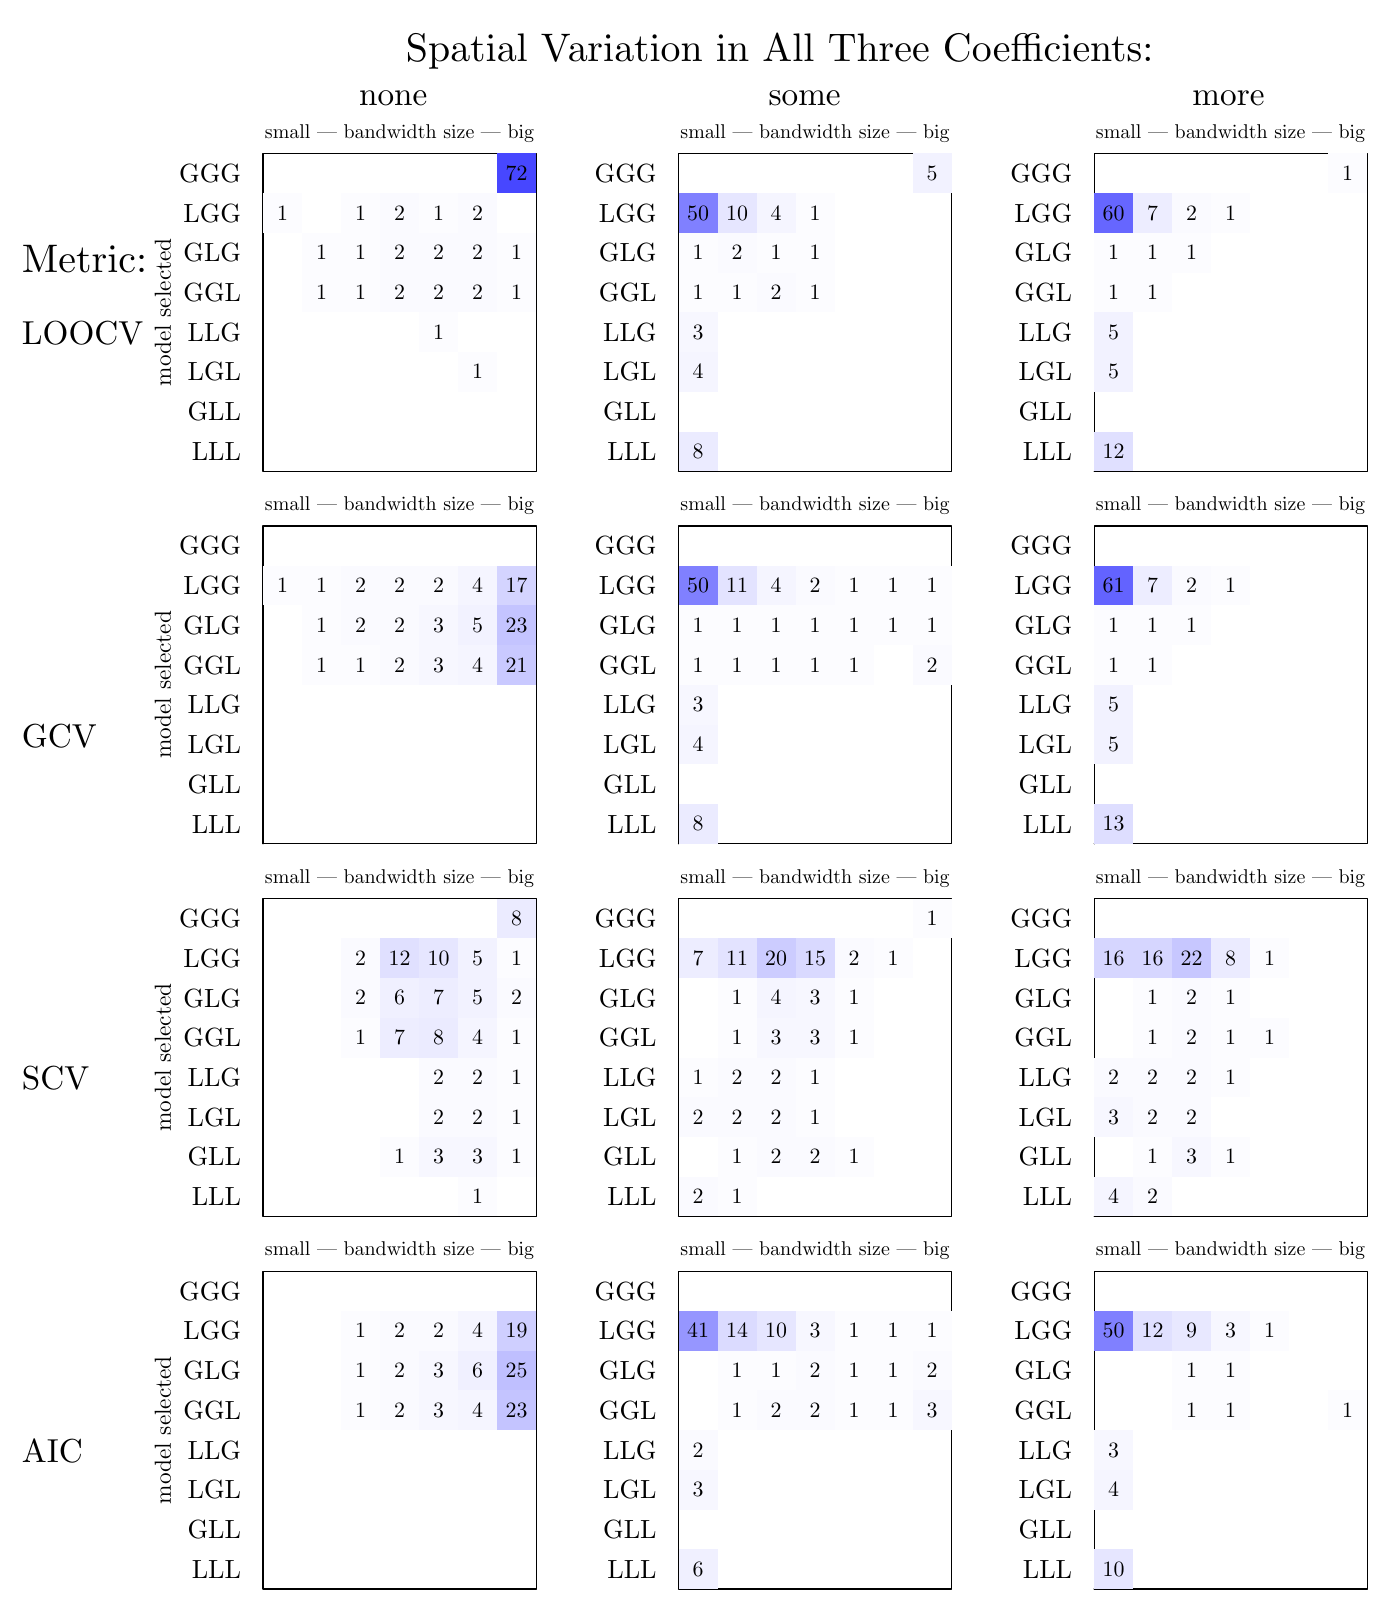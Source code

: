 % Created by tikzDevice version 0.8.1 on 2015-05-24 12:56:43
% !TEX encoding = UTF-8 Unicode
\documentclass{article}
\nonstopmode

\usepackage{tikz}

\usepackage[active,tightpage,psfixbb]{preview}

\PreviewEnvironment{pgfpicture}

\setlength\PreviewBorder{0pt}

\newcommand{\SweaveOpts}[1]{}  % do not interfere with LaTeX
\newcommand{\SweaveInput}[1]{} % because they are not real TeX commands
\newcommand{\Sexpr}[1]{}       % will only be parsed by R


%\usepackage{animate}
\usepackage[round]{natbib}
%\usepackage[nolists]{endfloat}
\usepackage[width = 5in]{geometry}
\usepackage{pdfpages, caption}
\usepackage{rotating}
\usepackage{caption, amsmath, graphicx, setspace, multirow, color, hyperref, array}
\usepackage{xcolor, colortbl}
\usepackage{arydshln}
\usepackage{caption}
\captionsetup{margin=10pt,font=small,labelfont=bf, format = hang}

\definecolor{Gray}{gray}{0.85}
\definecolor{Gray95}{gray}{0.95}
\definecolor{Gray75}{gray}{0.75}

\title{Can Conventional Measures Identify Geographically Varying Mixed Regression Relationships? A Simulation-based Analysis of Locally Weighted Regression}
\author{Aaron Swoboda}
\date{DRAFT: Do NOT Cite Without Permission}



\begin{document}

\begin{tikzpicture}[x=1pt,y=1pt]
\definecolor{fillColor}{RGB}{255,255,255}
\path[use as bounding box,fill=fillColor,fill opacity=0.00] (0,0) rectangle (505.89,578.16);
\begin{scope}
\path[clip] (  0.00,  0.00) rectangle (505.89,578.16);
\definecolor{drawColor}{RGB}{0,0,0}

\path[draw=drawColor,line width= 0.4pt,line join=round,line cap=round] ( 95.04,407.88) --
	(193.71,407.88) --
	(193.71,522.72) --
	( 95.04,522.72) --
	( 95.04,407.88);

\path[] ( 95.04,508.36) rectangle (109.14,522.72);
\definecolor{fillColor}{RGB}{252,252,255}

\path[fill=fillColor] ( 95.04,494.01) rectangle (109.14,508.36);

\path[] ( 95.04,479.65) rectangle (109.14,494.01);

\path[] ( 95.04,465.30) rectangle (109.14,479.65);

\path[] ( 95.04,450.94) rectangle (109.14,465.30);

\path[] ( 95.04,436.59) rectangle (109.14,450.94);

\path[] ( 95.04,422.23) rectangle (109.14,436.59);

\path[] ( 95.04,407.88) rectangle (109.14,422.23);

\path[] (109.14,508.36) rectangle (123.23,522.72);

\path[] (109.14,494.01) rectangle (123.23,508.36);

\path[fill=fillColor] (109.14,479.65) rectangle (123.23,494.01);

\path[fill=fillColor] (109.14,465.30) rectangle (123.23,479.65);

\path[] (109.14,450.94) rectangle (123.23,465.30);

\path[] (109.14,436.59) rectangle (123.23,450.94);

\path[] (109.14,422.23) rectangle (123.23,436.59);

\path[] (109.14,407.88) rectangle (123.23,422.23);

\path[] (123.23,508.36) rectangle (137.33,522.72);

\path[fill=fillColor] (123.23,494.01) rectangle (137.33,508.36);

\path[fill=fillColor] (123.23,479.65) rectangle (137.33,494.01);

\path[fill=fillColor] (123.23,465.30) rectangle (137.33,479.65);

\path[] (123.23,450.94) rectangle (137.33,465.30);

\path[] (123.23,436.59) rectangle (137.33,450.94);

\path[] (123.23,422.23) rectangle (137.33,436.59);

\path[] (123.23,407.88) rectangle (137.33,422.23);

\path[] (137.33,508.36) rectangle (151.42,522.72);
\definecolor{fillColor}{RGB}{250,250,255}

\path[fill=fillColor] (137.33,494.01) rectangle (151.42,508.36);

\path[fill=fillColor] (137.33,479.65) rectangle (151.42,494.01);

\path[fill=fillColor] (137.33,465.30) rectangle (151.42,479.65);

\path[] (137.33,450.94) rectangle (151.42,465.30);

\path[] (137.33,436.59) rectangle (151.42,450.94);

\path[] (137.33,422.23) rectangle (151.42,436.59);

\path[] (137.33,407.88) rectangle (151.42,422.23);

\path[] (151.42,508.36) rectangle (165.52,522.72);
\definecolor{fillColor}{RGB}{252,252,255}

\path[fill=fillColor] (151.42,494.01) rectangle (165.52,508.36);
\definecolor{fillColor}{RGB}{250,250,255}

\path[fill=fillColor] (151.42,479.65) rectangle (165.52,494.01);

\path[fill=fillColor] (151.42,465.30) rectangle (165.52,479.65);
\definecolor{fillColor}{RGB}{252,252,255}

\path[fill=fillColor] (151.42,450.94) rectangle (165.52,465.30);

\path[] (151.42,436.59) rectangle (165.52,450.94);

\path[] (151.42,422.23) rectangle (165.52,436.59);

\path[] (151.42,407.88) rectangle (165.52,422.23);

\path[] (165.52,508.36) rectangle (179.61,522.72);
\definecolor{fillColor}{RGB}{250,250,255}

\path[fill=fillColor] (165.52,494.01) rectangle (179.61,508.36);

\path[fill=fillColor] (165.52,479.65) rectangle (179.61,494.01);

\path[fill=fillColor] (165.52,465.30) rectangle (179.61,479.65);

\path[] (165.52,450.94) rectangle (179.61,465.30);
\definecolor{fillColor}{RGB}{252,252,255}

\path[fill=fillColor] (165.52,436.59) rectangle (179.61,450.94);

\path[] (165.52,422.23) rectangle (179.61,436.59);

\path[] (165.52,407.88) rectangle (179.61,422.23);
\definecolor{fillColor}{RGB}{71,71,255}

\path[fill=fillColor] (179.61,508.36) rectangle (193.71,522.72);

\path[] (179.61,494.01) rectangle (193.71,508.36);
\definecolor{fillColor}{RGB}{252,252,255}

\path[fill=fillColor] (179.61,479.65) rectangle (193.71,494.01);

\path[fill=fillColor] (179.61,465.30) rectangle (193.71,479.65);

\path[] (179.61,450.94) rectangle (193.71,465.30);

\path[] (179.61,436.59) rectangle (193.71,450.94);

\path[] (179.61,422.23) rectangle (193.71,436.59);

\path[] (179.61,407.88) rectangle (193.71,422.23);

\node[text=drawColor,anchor=base,inner sep=0pt, outer sep=0pt, scale=  0.79] at (102.09,498.65) {1};

\node[text=drawColor,anchor=base,inner sep=0pt, outer sep=0pt, scale=  0.79] at (116.18,484.29) {1};

\node[text=drawColor,anchor=base,inner sep=0pt, outer sep=0pt, scale=  0.79] at (116.18,469.94) {1};

\node[text=drawColor,anchor=base,inner sep=0pt, outer sep=0pt, scale=  0.79] at (130.28,498.65) {1};

\node[text=drawColor,anchor=base,inner sep=0pt, outer sep=0pt, scale=  0.79] at (130.28,484.29) {1};

\node[text=drawColor,anchor=base,inner sep=0pt, outer sep=0pt, scale=  0.79] at (130.28,469.94) {1};

\node[text=drawColor,anchor=base,inner sep=0pt, outer sep=0pt, scale=  0.79] at (144.37,498.65) {2};

\node[text=drawColor,anchor=base,inner sep=0pt, outer sep=0pt, scale=  0.79] at (144.37,484.29) {2};

\node[text=drawColor,anchor=base,inner sep=0pt, outer sep=0pt, scale=  0.79] at (144.37,469.94) {2};

\node[text=drawColor,anchor=base,inner sep=0pt, outer sep=0pt, scale=  0.79] at (158.47,498.65) {1};

\node[text=drawColor,anchor=base,inner sep=0pt, outer sep=0pt, scale=  0.79] at (158.47,484.29) {2};

\node[text=drawColor,anchor=base,inner sep=0pt, outer sep=0pt, scale=  0.79] at (158.47,469.94) {2};

\node[text=drawColor,anchor=base,inner sep=0pt, outer sep=0pt, scale=  0.79] at (158.47,455.58) {1};

\node[text=drawColor,anchor=base,inner sep=0pt, outer sep=0pt, scale=  0.79] at (172.57,498.65) {2};

\node[text=drawColor,anchor=base,inner sep=0pt, outer sep=0pt, scale=  0.79] at (172.57,484.29) {2};

\node[text=drawColor,anchor=base,inner sep=0pt, outer sep=0pt, scale=  0.79] at (172.57,469.94) {2};

\node[text=drawColor,anchor=base,inner sep=0pt, outer sep=0pt, scale=  0.79] at (172.57,441.23) {1};

\node[text=drawColor,anchor=base,inner sep=0pt, outer sep=0pt, scale=  0.79] at (186.66,513.00) {72};

\node[text=drawColor,anchor=base,inner sep=0pt, outer sep=0pt, scale=  0.79] at (186.66,484.29) {1};

\node[text=drawColor,anchor=base,inner sep=0pt, outer sep=0pt, scale=  0.79] at (186.66,469.94) {1};

\node[text=drawColor,anchor=base east,inner sep=0pt, outer sep=0pt, scale=  0.95] at ( 87.12,411.78) {LLL};

\node[text=drawColor,anchor=base east,inner sep=0pt, outer sep=0pt, scale=  0.95] at ( 87.12,426.14) {GLL};

\node[text=drawColor,anchor=base east,inner sep=0pt, outer sep=0pt, scale=  0.95] at ( 87.12,440.49) {LGL};

\node[text=drawColor,anchor=base east,inner sep=0pt, outer sep=0pt, scale=  0.95] at ( 87.12,454.85) {LLG};

\node[text=drawColor,anchor=base east,inner sep=0pt, outer sep=0pt, scale=  0.95] at ( 87.12,469.20) {GGL};

\node[text=drawColor,anchor=base east,inner sep=0pt, outer sep=0pt, scale=  0.95] at ( 87.12,483.56) {GLG};

\node[text=drawColor,anchor=base east,inner sep=0pt, outer sep=0pt, scale=  0.95] at ( 87.12,497.91) {LGG};

\node[text=drawColor,anchor=base east,inner sep=0pt, outer sep=0pt, scale=  0.95] at ( 87.12,512.27) {GGG};

\node[text=drawColor,rotate= 90.00,anchor=base,inner sep=0pt, outer sep=0pt, scale=  0.84] at ( 61.78,465.30) {model selected};

\node[text=drawColor,anchor=base,inner sep=0pt, outer sep=0pt, scale=  0.72] at (144.37,528.26) {small --- bandwidth size ---  big};
\end{scope}
\begin{scope}
\path[clip] (  0.00,  0.00) rectangle (505.89,578.16);
\definecolor{drawColor}{RGB}{0,0,0}

\path[draw=drawColor,line width= 0.4pt,line join=round,line cap=round] ( 95.04,273.24) --
	(193.71,273.24) --
	(193.71,388.08) --
	( 95.04,388.08) --
	( 95.04,273.24);

\path[] ( 95.04,373.72) rectangle (109.14,388.08);
\definecolor{fillColor}{RGB}{252,252,255}

\path[fill=fillColor] ( 95.04,359.37) rectangle (109.14,373.72);

\path[] ( 95.04,345.01) rectangle (109.14,359.37);

\path[] ( 95.04,330.66) rectangle (109.14,345.01);

\path[] ( 95.04,316.30) rectangle (109.14,330.66);

\path[] ( 95.04,301.95) rectangle (109.14,316.30);

\path[] ( 95.04,287.59) rectangle (109.14,301.95);

\path[] ( 95.04,273.24) rectangle (109.14,287.59);

\path[] (109.14,373.72) rectangle (123.23,388.08);

\path[fill=fillColor] (109.14,359.37) rectangle (123.23,373.72);

\path[fill=fillColor] (109.14,345.01) rectangle (123.23,359.37);

\path[fill=fillColor] (109.14,330.66) rectangle (123.23,345.01);

\path[] (109.14,316.30) rectangle (123.23,330.66);

\path[] (109.14,301.95) rectangle (123.23,316.30);

\path[] (109.14,287.59) rectangle (123.23,301.95);

\path[] (109.14,273.24) rectangle (123.23,287.59);

\path[] (123.23,373.72) rectangle (137.33,388.08);
\definecolor{fillColor}{RGB}{250,250,255}

\path[fill=fillColor] (123.23,359.37) rectangle (137.33,373.72);

\path[fill=fillColor] (123.23,345.01) rectangle (137.33,359.37);
\definecolor{fillColor}{RGB}{252,252,255}

\path[fill=fillColor] (123.23,330.66) rectangle (137.33,345.01);

\path[] (123.23,316.30) rectangle (137.33,330.66);

\path[] (123.23,301.95) rectangle (137.33,316.30);

\path[] (123.23,287.59) rectangle (137.33,301.95);

\path[] (123.23,273.24) rectangle (137.33,287.59);

\path[] (137.33,373.72) rectangle (151.42,388.08);
\definecolor{fillColor}{RGB}{250,250,255}

\path[fill=fillColor] (137.33,359.37) rectangle (151.42,373.72);

\path[fill=fillColor] (137.33,345.01) rectangle (151.42,359.37);

\path[fill=fillColor] (137.33,330.66) rectangle (151.42,345.01);

\path[] (137.33,316.30) rectangle (151.42,330.66);

\path[] (137.33,301.95) rectangle (151.42,316.30);

\path[] (137.33,287.59) rectangle (151.42,301.95);

\path[] (137.33,273.24) rectangle (151.42,287.59);

\path[] (151.42,373.72) rectangle (165.52,388.08);

\path[fill=fillColor] (151.42,359.37) rectangle (165.52,373.72);
\definecolor{fillColor}{RGB}{247,247,255}

\path[fill=fillColor] (151.42,345.01) rectangle (165.52,359.37);

\path[fill=fillColor] (151.42,330.66) rectangle (165.52,345.01);

\path[] (151.42,316.30) rectangle (165.52,330.66);

\path[] (151.42,301.95) rectangle (165.52,316.30);

\path[] (151.42,287.59) rectangle (165.52,301.95);

\path[] (151.42,273.24) rectangle (165.52,287.59);

\path[] (165.52,373.72) rectangle (179.61,388.08);
\definecolor{fillColor}{RGB}{245,245,255}

\path[fill=fillColor] (165.52,359.37) rectangle (179.61,373.72);
\definecolor{fillColor}{RGB}{242,242,255}

\path[fill=fillColor] (165.52,345.01) rectangle (179.61,359.37);
\definecolor{fillColor}{RGB}{245,245,255}

\path[fill=fillColor] (165.52,330.66) rectangle (179.61,345.01);

\path[] (165.52,316.30) rectangle (179.61,330.66);

\path[] (165.52,301.95) rectangle (179.61,316.30);

\path[] (165.52,287.59) rectangle (179.61,301.95);

\path[] (165.52,273.24) rectangle (179.61,287.59);

\path[] (179.61,373.72) rectangle (193.71,388.08);
\definecolor{fillColor}{RGB}{212,212,255}

\path[fill=fillColor] (179.61,359.37) rectangle (193.71,373.72);
\definecolor{fillColor}{RGB}{196,196,255}

\path[fill=fillColor] (179.61,345.01) rectangle (193.71,359.37);
\definecolor{fillColor}{RGB}{201,201,255}

\path[fill=fillColor] (179.61,330.66) rectangle (193.71,345.01);

\path[] (179.61,316.30) rectangle (193.71,330.66);

\path[] (179.61,301.95) rectangle (193.71,316.30);

\path[] (179.61,287.59) rectangle (193.71,301.95);

\path[] (179.61,273.24) rectangle (193.71,287.59);

\node[text=drawColor,anchor=base,inner sep=0pt, outer sep=0pt, scale=  0.79] at (102.09,364.01) {1};

\node[text=drawColor,anchor=base,inner sep=0pt, outer sep=0pt, scale=  0.79] at (116.18,364.01) {1};

\node[text=drawColor,anchor=base,inner sep=0pt, outer sep=0pt, scale=  0.79] at (116.18,349.65) {1};

\node[text=drawColor,anchor=base,inner sep=0pt, outer sep=0pt, scale=  0.79] at (116.18,335.30) {1};

\node[text=drawColor,anchor=base,inner sep=0pt, outer sep=0pt, scale=  0.79] at (130.28,364.01) {2};

\node[text=drawColor,anchor=base,inner sep=0pt, outer sep=0pt, scale=  0.79] at (130.28,349.65) {2};

\node[text=drawColor,anchor=base,inner sep=0pt, outer sep=0pt, scale=  0.79] at (130.28,335.30) {1};

\node[text=drawColor,anchor=base,inner sep=0pt, outer sep=0pt, scale=  0.79] at (144.37,364.01) {2};

\node[text=drawColor,anchor=base,inner sep=0pt, outer sep=0pt, scale=  0.79] at (144.37,349.65) {2};

\node[text=drawColor,anchor=base,inner sep=0pt, outer sep=0pt, scale=  0.79] at (144.37,335.30) {2};

\node[text=drawColor,anchor=base,inner sep=0pt, outer sep=0pt, scale=  0.79] at (158.47,364.01) {2};

\node[text=drawColor,anchor=base,inner sep=0pt, outer sep=0pt, scale=  0.79] at (158.47,349.65) {3};

\node[text=drawColor,anchor=base,inner sep=0pt, outer sep=0pt, scale=  0.79] at (158.47,335.30) {3};

\node[text=drawColor,anchor=base,inner sep=0pt, outer sep=0pt, scale=  0.79] at (172.57,364.01) {4};

\node[text=drawColor,anchor=base,inner sep=0pt, outer sep=0pt, scale=  0.79] at (172.57,349.65) {5};

\node[text=drawColor,anchor=base,inner sep=0pt, outer sep=0pt, scale=  0.79] at (172.57,335.30) {4};

\node[text=drawColor,anchor=base,inner sep=0pt, outer sep=0pt, scale=  0.79] at (186.66,364.01) {17};

\node[text=drawColor,anchor=base,inner sep=0pt, outer sep=0pt, scale=  0.79] at (186.66,349.65) {23};

\node[text=drawColor,anchor=base,inner sep=0pt, outer sep=0pt, scale=  0.79] at (186.66,335.30) {21};

\node[text=drawColor,anchor=base east,inner sep=0pt, outer sep=0pt, scale=  0.95] at ( 87.12,277.14) {LLL};

\node[text=drawColor,anchor=base east,inner sep=0pt, outer sep=0pt, scale=  0.95] at ( 87.12,291.50) {GLL};

\node[text=drawColor,anchor=base east,inner sep=0pt, outer sep=0pt, scale=  0.95] at ( 87.12,305.85) {LGL};

\node[text=drawColor,anchor=base east,inner sep=0pt, outer sep=0pt, scale=  0.95] at ( 87.12,320.21) {LLG};

\node[text=drawColor,anchor=base east,inner sep=0pt, outer sep=0pt, scale=  0.95] at ( 87.12,334.56) {GGL};

\node[text=drawColor,anchor=base east,inner sep=0pt, outer sep=0pt, scale=  0.95] at ( 87.12,348.92) {GLG};

\node[text=drawColor,anchor=base east,inner sep=0pt, outer sep=0pt, scale=  0.95] at ( 87.12,363.27) {LGG};

\node[text=drawColor,anchor=base east,inner sep=0pt, outer sep=0pt, scale=  0.95] at ( 87.12,377.63) {GGG};

\node[text=drawColor,rotate= 90.00,anchor=base,inner sep=0pt, outer sep=0pt, scale=  0.84] at ( 61.78,330.66) {model selected};

\node[text=drawColor,anchor=base,inner sep=0pt, outer sep=0pt, scale=  0.72] at (144.37,393.62) {small --- bandwidth size ---  big};
\end{scope}
\begin{scope}
\path[clip] (  0.00,  0.00) rectangle (505.89,578.16);
\definecolor{drawColor}{RGB}{0,0,0}

\path[draw=drawColor,line width= 0.4pt,line join=round,line cap=round] ( 95.04,138.60) --
	(193.71,138.60) --
	(193.71,253.44) --
	( 95.04,253.44) --
	( 95.04,138.60);

\path[] ( 95.04,239.08) rectangle (109.14,253.44);

\path[] ( 95.04,224.73) rectangle (109.14,239.08);

\path[] ( 95.04,210.37) rectangle (109.14,224.73);

\path[] ( 95.04,196.02) rectangle (109.14,210.37);

\path[] ( 95.04,181.66) rectangle (109.14,196.02);

\path[] ( 95.04,167.31) rectangle (109.14,181.66);

\path[] ( 95.04,152.95) rectangle (109.14,167.31);

\path[] ( 95.04,138.60) rectangle (109.14,152.95);

\path[] (109.14,239.08) rectangle (123.23,253.44);

\path[] (109.14,224.73) rectangle (123.23,239.08);

\path[] (109.14,210.37) rectangle (123.23,224.73);

\path[] (109.14,196.02) rectangle (123.23,210.37);

\path[] (109.14,181.66) rectangle (123.23,196.02);

\path[] (109.14,167.31) rectangle (123.23,181.66);

\path[] (109.14,152.95) rectangle (123.23,167.31);

\path[] (109.14,138.60) rectangle (123.23,152.95);

\path[] (123.23,239.08) rectangle (137.33,253.44);
\definecolor{fillColor}{RGB}{250,250,255}

\path[fill=fillColor] (123.23,224.73) rectangle (137.33,239.08);

\path[fill=fillColor] (123.23,210.37) rectangle (137.33,224.73);
\definecolor{fillColor}{RGB}{252,252,255}

\path[fill=fillColor] (123.23,196.02) rectangle (137.33,210.37);

\path[] (123.23,181.66) rectangle (137.33,196.02);

\path[] (123.23,167.31) rectangle (137.33,181.66);

\path[] (123.23,152.95) rectangle (137.33,167.31);

\path[] (123.23,138.60) rectangle (137.33,152.95);

\path[] (137.33,239.08) rectangle (151.42,253.44);
\definecolor{fillColor}{RGB}{224,224,255}

\path[fill=fillColor] (137.33,224.73) rectangle (151.42,239.08);
\definecolor{fillColor}{RGB}{240,240,255}

\path[fill=fillColor] (137.33,210.37) rectangle (151.42,224.73);
\definecolor{fillColor}{RGB}{237,237,255}

\path[fill=fillColor] (137.33,196.02) rectangle (151.42,210.37);

\path[] (137.33,181.66) rectangle (151.42,196.02);

\path[] (137.33,167.31) rectangle (151.42,181.66);
\definecolor{fillColor}{RGB}{252,252,255}

\path[fill=fillColor] (137.33,152.95) rectangle (151.42,167.31);

\path[] (137.33,138.60) rectangle (151.42,152.95);

\path[] (151.42,239.08) rectangle (165.52,253.44);
\definecolor{fillColor}{RGB}{230,230,255}

\path[fill=fillColor] (151.42,224.73) rectangle (165.52,239.08);
\definecolor{fillColor}{RGB}{237,237,255}

\path[fill=fillColor] (151.42,210.37) rectangle (165.52,224.73);
\definecolor{fillColor}{RGB}{235,235,255}

\path[fill=fillColor] (151.42,196.02) rectangle (165.52,210.37);
\definecolor{fillColor}{RGB}{250,250,255}

\path[fill=fillColor] (151.42,181.66) rectangle (165.52,196.02);

\path[fill=fillColor] (151.42,167.31) rectangle (165.52,181.66);
\definecolor{fillColor}{RGB}{247,247,255}

\path[fill=fillColor] (151.42,152.95) rectangle (165.52,167.31);

\path[] (151.42,138.60) rectangle (165.52,152.95);

\path[] (165.52,239.08) rectangle (179.61,253.44);
\definecolor{fillColor}{RGB}{242,242,255}

\path[fill=fillColor] (165.52,224.73) rectangle (179.61,239.08);

\path[fill=fillColor] (165.52,210.37) rectangle (179.61,224.73);
\definecolor{fillColor}{RGB}{245,245,255}

\path[fill=fillColor] (165.52,196.02) rectangle (179.61,210.37);
\definecolor{fillColor}{RGB}{250,250,255}

\path[fill=fillColor] (165.52,181.66) rectangle (179.61,196.02);

\path[fill=fillColor] (165.52,167.31) rectangle (179.61,181.66);
\definecolor{fillColor}{RGB}{247,247,255}

\path[fill=fillColor] (165.52,152.95) rectangle (179.61,167.31);
\definecolor{fillColor}{RGB}{252,252,255}

\path[fill=fillColor] (165.52,138.60) rectangle (179.61,152.95);
\definecolor{fillColor}{RGB}{235,235,255}

\path[fill=fillColor] (179.61,239.08) rectangle (193.71,253.44);
\definecolor{fillColor}{RGB}{252,252,255}

\path[fill=fillColor] (179.61,224.73) rectangle (193.71,239.08);
\definecolor{fillColor}{RGB}{250,250,255}

\path[fill=fillColor] (179.61,210.37) rectangle (193.71,224.73);
\definecolor{fillColor}{RGB}{252,252,255}

\path[fill=fillColor] (179.61,196.02) rectangle (193.71,210.37);

\path[fill=fillColor] (179.61,181.66) rectangle (193.71,196.02);

\path[fill=fillColor] (179.61,167.31) rectangle (193.71,181.66);

\path[fill=fillColor] (179.61,152.95) rectangle (193.71,167.31);

\path[] (179.61,138.60) rectangle (193.71,152.95);

\node[text=drawColor,anchor=base,inner sep=0pt, outer sep=0pt, scale=  0.79] at (130.28,229.37) {2};

\node[text=drawColor,anchor=base,inner sep=0pt, outer sep=0pt, scale=  0.79] at (130.28,215.01) {2};

\node[text=drawColor,anchor=base,inner sep=0pt, outer sep=0pt, scale=  0.79] at (130.28,200.66) {1};

\node[text=drawColor,anchor=base,inner sep=0pt, outer sep=0pt, scale=  0.79] at (144.37,229.37) {12};

\node[text=drawColor,anchor=base,inner sep=0pt, outer sep=0pt, scale=  0.79] at (144.37,215.01) {6};

\node[text=drawColor,anchor=base,inner sep=0pt, outer sep=0pt, scale=  0.79] at (144.37,200.66) {7};

\node[text=drawColor,anchor=base,inner sep=0pt, outer sep=0pt, scale=  0.79] at (144.37,157.59) {1};

\node[text=drawColor,anchor=base,inner sep=0pt, outer sep=0pt, scale=  0.79] at (158.47,229.37) {10};

\node[text=drawColor,anchor=base,inner sep=0pt, outer sep=0pt, scale=  0.79] at (158.47,215.01) {7};

\node[text=drawColor,anchor=base,inner sep=0pt, outer sep=0pt, scale=  0.79] at (158.47,200.66) {8};

\node[text=drawColor,anchor=base,inner sep=0pt, outer sep=0pt, scale=  0.79] at (158.47,186.30) {2};

\node[text=drawColor,anchor=base,inner sep=0pt, outer sep=0pt, scale=  0.79] at (158.47,171.95) {2};

\node[text=drawColor,anchor=base,inner sep=0pt, outer sep=0pt, scale=  0.79] at (158.47,157.59) {3};

\node[text=drawColor,anchor=base,inner sep=0pt, outer sep=0pt, scale=  0.79] at (172.57,229.37) {5};

\node[text=drawColor,anchor=base,inner sep=0pt, outer sep=0pt, scale=  0.79] at (172.57,215.01) {5};

\node[text=drawColor,anchor=base,inner sep=0pt, outer sep=0pt, scale=  0.79] at (172.57,200.66) {4};

\node[text=drawColor,anchor=base,inner sep=0pt, outer sep=0pt, scale=  0.79] at (172.57,186.30) {2};

\node[text=drawColor,anchor=base,inner sep=0pt, outer sep=0pt, scale=  0.79] at (172.57,171.95) {2};

\node[text=drawColor,anchor=base,inner sep=0pt, outer sep=0pt, scale=  0.79] at (172.57,157.59) {3};

\node[text=drawColor,anchor=base,inner sep=0pt, outer sep=0pt, scale=  0.79] at (172.57,143.24) {1};

\node[text=drawColor,anchor=base,inner sep=0pt, outer sep=0pt, scale=  0.79] at (186.66,243.72) {8};

\node[text=drawColor,anchor=base,inner sep=0pt, outer sep=0pt, scale=  0.79] at (186.66,229.37) {1};

\node[text=drawColor,anchor=base,inner sep=0pt, outer sep=0pt, scale=  0.79] at (186.66,215.01) {2};

\node[text=drawColor,anchor=base,inner sep=0pt, outer sep=0pt, scale=  0.79] at (186.66,200.66) {1};

\node[text=drawColor,anchor=base,inner sep=0pt, outer sep=0pt, scale=  0.79] at (186.66,186.30) {1};

\node[text=drawColor,anchor=base,inner sep=0pt, outer sep=0pt, scale=  0.79] at (186.66,171.95) {1};

\node[text=drawColor,anchor=base,inner sep=0pt, outer sep=0pt, scale=  0.79] at (186.66,157.59) {1};

\node[text=drawColor,anchor=base east,inner sep=0pt, outer sep=0pt, scale=  0.95] at ( 87.12,142.50) {LLL};

\node[text=drawColor,anchor=base east,inner sep=0pt, outer sep=0pt, scale=  0.95] at ( 87.12,156.86) {GLL};

\node[text=drawColor,anchor=base east,inner sep=0pt, outer sep=0pt, scale=  0.95] at ( 87.12,171.21) {LGL};

\node[text=drawColor,anchor=base east,inner sep=0pt, outer sep=0pt, scale=  0.95] at ( 87.12,185.57) {LLG};

\node[text=drawColor,anchor=base east,inner sep=0pt, outer sep=0pt, scale=  0.95] at ( 87.12,199.92) {GGL};

\node[text=drawColor,anchor=base east,inner sep=0pt, outer sep=0pt, scale=  0.95] at ( 87.12,214.28) {GLG};

\node[text=drawColor,anchor=base east,inner sep=0pt, outer sep=0pt, scale=  0.95] at ( 87.12,228.63) {LGG};

\node[text=drawColor,anchor=base east,inner sep=0pt, outer sep=0pt, scale=  0.95] at ( 87.12,242.99) {GGG};

\node[text=drawColor,rotate= 90.00,anchor=base,inner sep=0pt, outer sep=0pt, scale=  0.84] at ( 61.78,196.02) {model selected};

\node[text=drawColor,anchor=base,inner sep=0pt, outer sep=0pt, scale=  0.72] at (144.37,258.98) {small --- bandwidth size ---  big};
\end{scope}
\begin{scope}
\path[clip] (  0.00,  0.00) rectangle (505.89,578.16);
\definecolor{drawColor}{RGB}{0,0,0}

\path[draw=drawColor,line width= 0.4pt,line join=round,line cap=round] ( 95.04,  3.96) --
	(193.71,  3.96) --
	(193.71,118.80) --
	( 95.04,118.80) --
	( 95.04,  3.96);

\path[] ( 95.04,104.44) rectangle (109.14,118.80);

\path[] ( 95.04, 90.09) rectangle (109.14,104.44);

\path[] ( 95.04, 75.73) rectangle (109.14, 90.09);

\path[] ( 95.04, 61.38) rectangle (109.14, 75.73);

\path[] ( 95.04, 47.02) rectangle (109.14, 61.38);

\path[] ( 95.04, 32.67) rectangle (109.14, 47.02);

\path[] ( 95.04, 18.31) rectangle (109.14, 32.67);

\path[] ( 95.04,  3.96) rectangle (109.14, 18.31);

\path[] (109.14,104.44) rectangle (123.23,118.80);

\path[] (109.14, 90.09) rectangle (123.23,104.44);

\path[] (109.14, 75.73) rectangle (123.23, 90.09);

\path[] (109.14, 61.38) rectangle (123.23, 75.73);

\path[] (109.14, 47.02) rectangle (123.23, 61.38);

\path[] (109.14, 32.67) rectangle (123.23, 47.02);

\path[] (109.14, 18.31) rectangle (123.23, 32.67);

\path[] (109.14,  3.96) rectangle (123.23, 18.31);

\path[] (123.23,104.44) rectangle (137.33,118.80);
\definecolor{fillColor}{RGB}{252,252,255}

\path[fill=fillColor] (123.23, 90.09) rectangle (137.33,104.44);

\path[fill=fillColor] (123.23, 75.73) rectangle (137.33, 90.09);

\path[fill=fillColor] (123.23, 61.38) rectangle (137.33, 75.73);

\path[] (123.23, 47.02) rectangle (137.33, 61.38);

\path[] (123.23, 32.67) rectangle (137.33, 47.02);

\path[] (123.23, 18.31) rectangle (137.33, 32.67);

\path[] (123.23,  3.96) rectangle (137.33, 18.31);

\path[] (137.33,104.44) rectangle (151.42,118.80);
\definecolor{fillColor}{RGB}{250,250,255}

\path[fill=fillColor] (137.33, 90.09) rectangle (151.42,104.44);

\path[fill=fillColor] (137.33, 75.73) rectangle (151.42, 90.09);

\path[fill=fillColor] (137.33, 61.38) rectangle (151.42, 75.73);

\path[] (137.33, 47.02) rectangle (151.42, 61.38);

\path[] (137.33, 32.67) rectangle (151.42, 47.02);

\path[] (137.33, 18.31) rectangle (151.42, 32.67);

\path[] (137.33,  3.96) rectangle (151.42, 18.31);

\path[] (151.42,104.44) rectangle (165.52,118.80);

\path[fill=fillColor] (151.42, 90.09) rectangle (165.52,104.44);
\definecolor{fillColor}{RGB}{247,247,255}

\path[fill=fillColor] (151.42, 75.73) rectangle (165.52, 90.09);

\path[fill=fillColor] (151.42, 61.38) rectangle (165.52, 75.73);

\path[] (151.42, 47.02) rectangle (165.52, 61.38);

\path[] (151.42, 32.67) rectangle (165.52, 47.02);

\path[] (151.42, 18.31) rectangle (165.52, 32.67);

\path[] (151.42,  3.96) rectangle (165.52, 18.31);

\path[] (165.52,104.44) rectangle (179.61,118.80);
\definecolor{fillColor}{RGB}{245,245,255}

\path[fill=fillColor] (165.52, 90.09) rectangle (179.61,104.44);
\definecolor{fillColor}{RGB}{240,240,255}

\path[fill=fillColor] (165.52, 75.73) rectangle (179.61, 90.09);
\definecolor{fillColor}{RGB}{245,245,255}

\path[fill=fillColor] (165.52, 61.38) rectangle (179.61, 75.73);

\path[] (165.52, 47.02) rectangle (179.61, 61.38);

\path[] (165.52, 32.67) rectangle (179.61, 47.02);

\path[] (165.52, 18.31) rectangle (179.61, 32.67);

\path[] (165.52,  3.96) rectangle (179.61, 18.31);

\path[] (179.61,104.44) rectangle (193.71,118.80);
\definecolor{fillColor}{RGB}{207,207,255}

\path[fill=fillColor] (179.61, 90.09) rectangle (193.71,104.44);
\definecolor{fillColor}{RGB}{191,191,255}

\path[fill=fillColor] (179.61, 75.73) rectangle (193.71, 90.09);
\definecolor{fillColor}{RGB}{196,196,255}

\path[fill=fillColor] (179.61, 61.38) rectangle (193.71, 75.73);

\path[] (179.61, 47.02) rectangle (193.71, 61.38);

\path[] (179.61, 32.67) rectangle (193.71, 47.02);

\path[] (179.61, 18.31) rectangle (193.71, 32.67);

\path[] (179.61,  3.96) rectangle (193.71, 18.31);

\node[text=drawColor,anchor=base,inner sep=0pt, outer sep=0pt, scale=  0.79] at (130.28, 94.73) {1};

\node[text=drawColor,anchor=base,inner sep=0pt, outer sep=0pt, scale=  0.79] at (130.28, 80.37) {1};

\node[text=drawColor,anchor=base,inner sep=0pt, outer sep=0pt, scale=  0.79] at (130.28, 66.02) {1};

\node[text=drawColor,anchor=base,inner sep=0pt, outer sep=0pt, scale=  0.79] at (144.37, 94.73) {2};

\node[text=drawColor,anchor=base,inner sep=0pt, outer sep=0pt, scale=  0.79] at (144.37, 80.37) {2};

\node[text=drawColor,anchor=base,inner sep=0pt, outer sep=0pt, scale=  0.79] at (144.37, 66.02) {2};

\node[text=drawColor,anchor=base,inner sep=0pt, outer sep=0pt, scale=  0.79] at (158.47, 94.73) {2};

\node[text=drawColor,anchor=base,inner sep=0pt, outer sep=0pt, scale=  0.79] at (158.47, 80.37) {3};

\node[text=drawColor,anchor=base,inner sep=0pt, outer sep=0pt, scale=  0.79] at (158.47, 66.02) {3};

\node[text=drawColor,anchor=base,inner sep=0pt, outer sep=0pt, scale=  0.79] at (172.57, 94.73) {4};

\node[text=drawColor,anchor=base,inner sep=0pt, outer sep=0pt, scale=  0.79] at (172.57, 80.37) {6};

\node[text=drawColor,anchor=base,inner sep=0pt, outer sep=0pt, scale=  0.79] at (172.57, 66.02) {4};

\node[text=drawColor,anchor=base,inner sep=0pt, outer sep=0pt, scale=  0.79] at (186.66, 94.73) {19};

\node[text=drawColor,anchor=base,inner sep=0pt, outer sep=0pt, scale=  0.79] at (186.66, 80.37) {25};

\node[text=drawColor,anchor=base,inner sep=0pt, outer sep=0pt, scale=  0.79] at (186.66, 66.02) {23};

\node[text=drawColor,anchor=base east,inner sep=0pt, outer sep=0pt, scale=  0.95] at ( 87.12,  7.86) {LLL};

\node[text=drawColor,anchor=base east,inner sep=0pt, outer sep=0pt, scale=  0.95] at ( 87.12, 22.22) {GLL};

\node[text=drawColor,anchor=base east,inner sep=0pt, outer sep=0pt, scale=  0.95] at ( 87.12, 36.57) {LGL};

\node[text=drawColor,anchor=base east,inner sep=0pt, outer sep=0pt, scale=  0.95] at ( 87.12, 50.93) {LLG};

\node[text=drawColor,anchor=base east,inner sep=0pt, outer sep=0pt, scale=  0.95] at ( 87.12, 65.28) {GGL};

\node[text=drawColor,anchor=base east,inner sep=0pt, outer sep=0pt, scale=  0.95] at ( 87.12, 79.64) {GLG};

\node[text=drawColor,anchor=base east,inner sep=0pt, outer sep=0pt, scale=  0.95] at ( 87.12, 93.99) {LGG};

\node[text=drawColor,anchor=base east,inner sep=0pt, outer sep=0pt, scale=  0.95] at ( 87.12,108.35) {GGG};

\node[text=drawColor,rotate= 90.00,anchor=base,inner sep=0pt, outer sep=0pt, scale=  0.84] at ( 61.78, 61.38) {model selected};

\node[text=drawColor,anchor=base,inner sep=0pt, outer sep=0pt, scale=  0.72] at (144.37,124.34) {small --- bandwidth size ---  big};
\end{scope}
\begin{scope}
\path[clip] (  0.00,  0.00) rectangle (505.89,578.16);
\definecolor{drawColor}{RGB}{0,0,0}

\path[draw=drawColor,line width= 0.4pt,line join=round,line cap=round] (245.19,407.88) --
	(343.86,407.88) --
	(343.86,522.72) --
	(245.19,522.72) --
	(245.19,407.88);

\path[] (245.19,508.36) rectangle (259.29,522.72);
\definecolor{fillColor}{RGB}{128,128,255}

\path[fill=fillColor] (245.19,494.01) rectangle (259.29,508.36);
\definecolor{fillColor}{RGB}{252,252,255}

\path[fill=fillColor] (245.19,479.65) rectangle (259.29,494.01);

\path[fill=fillColor] (245.19,465.30) rectangle (259.29,479.65);
\definecolor{fillColor}{RGB}{247,247,255}

\path[fill=fillColor] (245.19,450.94) rectangle (259.29,465.30);
\definecolor{fillColor}{RGB}{245,245,255}

\path[fill=fillColor] (245.19,436.59) rectangle (259.29,450.94);

\path[] (245.19,422.23) rectangle (259.29,436.59);
\definecolor{fillColor}{RGB}{235,235,255}

\path[fill=fillColor] (245.19,407.88) rectangle (259.29,422.23);

\path[] (259.29,508.36) rectangle (273.38,522.72);
\definecolor{fillColor}{RGB}{230,230,255}

\path[fill=fillColor] (259.29,494.01) rectangle (273.38,508.36);
\definecolor{fillColor}{RGB}{250,250,255}

\path[fill=fillColor] (259.29,479.65) rectangle (273.38,494.01);
\definecolor{fillColor}{RGB}{252,252,255}

\path[fill=fillColor] (259.29,465.30) rectangle (273.38,479.65);

\path[] (259.29,450.94) rectangle (273.38,465.30);

\path[] (259.29,436.59) rectangle (273.38,450.94);

\path[] (259.29,422.23) rectangle (273.38,436.59);

\path[] (259.29,407.88) rectangle (273.38,422.23);

\path[] (273.38,508.36) rectangle (287.48,522.72);
\definecolor{fillColor}{RGB}{245,245,255}

\path[fill=fillColor] (273.38,494.01) rectangle (287.48,508.36);
\definecolor{fillColor}{RGB}{252,252,255}

\path[fill=fillColor] (273.38,479.65) rectangle (287.48,494.01);
\definecolor{fillColor}{RGB}{250,250,255}

\path[fill=fillColor] (273.38,465.30) rectangle (287.48,479.65);

\path[] (273.38,450.94) rectangle (287.48,465.30);

\path[] (273.38,436.59) rectangle (287.48,450.94);

\path[] (273.38,422.23) rectangle (287.48,436.59);

\path[] (273.38,407.88) rectangle (287.48,422.23);

\path[] (287.48,508.36) rectangle (301.57,522.72);
\definecolor{fillColor}{RGB}{252,252,255}

\path[fill=fillColor] (287.48,494.01) rectangle (301.57,508.36);

\path[fill=fillColor] (287.48,479.65) rectangle (301.57,494.01);

\path[fill=fillColor] (287.48,465.30) rectangle (301.57,479.65);

\path[] (287.48,450.94) rectangle (301.57,465.30);

\path[] (287.48,436.59) rectangle (301.57,450.94);

\path[] (287.48,422.23) rectangle (301.57,436.59);

\path[] (287.48,407.88) rectangle (301.57,422.23);

\path[] (301.57,508.36) rectangle (315.67,522.72);

\path[] (301.57,494.01) rectangle (315.67,508.36);

\path[] (301.57,479.65) rectangle (315.67,494.01);

\path[] (301.57,465.30) rectangle (315.67,479.65);

\path[] (301.57,450.94) rectangle (315.67,465.30);

\path[] (301.57,436.59) rectangle (315.67,450.94);

\path[] (301.57,422.23) rectangle (315.67,436.59);

\path[] (301.57,407.88) rectangle (315.67,422.23);

\path[] (315.67,508.36) rectangle (329.76,522.72);

\path[] (315.67,494.01) rectangle (329.76,508.36);

\path[] (315.67,479.65) rectangle (329.76,494.01);

\path[] (315.67,465.30) rectangle (329.76,479.65);

\path[] (315.67,450.94) rectangle (329.76,465.30);

\path[] (315.67,436.59) rectangle (329.76,450.94);

\path[] (315.67,422.23) rectangle (329.76,436.59);

\path[] (315.67,407.88) rectangle (329.76,422.23);
\definecolor{fillColor}{RGB}{242,242,255}

\path[fill=fillColor] (329.76,508.36) rectangle (343.86,522.72);

\path[] (329.76,494.01) rectangle (343.86,508.36);

\path[] (329.76,479.65) rectangle (343.86,494.01);

\path[] (329.76,465.30) rectangle (343.86,479.65);

\path[] (329.76,450.94) rectangle (343.86,465.30);

\path[] (329.76,436.59) rectangle (343.86,450.94);

\path[] (329.76,422.23) rectangle (343.86,436.59);

\path[] (329.76,407.88) rectangle (343.86,422.23);

\node[text=drawColor,anchor=base,inner sep=0pt, outer sep=0pt, scale=  0.79] at (252.24,498.65) {50};

\node[text=drawColor,anchor=base,inner sep=0pt, outer sep=0pt, scale=  0.79] at (252.24,484.29) {1};

\node[text=drawColor,anchor=base,inner sep=0pt, outer sep=0pt, scale=  0.79] at (252.24,469.94) {1};

\node[text=drawColor,anchor=base,inner sep=0pt, outer sep=0pt, scale=  0.79] at (252.24,455.58) {3};

\node[text=drawColor,anchor=base,inner sep=0pt, outer sep=0pt, scale=  0.79] at (252.24,441.23) {4};

\node[text=drawColor,anchor=base,inner sep=0pt, outer sep=0pt, scale=  0.79] at (252.24,412.52) {8};

\node[text=drawColor,anchor=base,inner sep=0pt, outer sep=0pt, scale=  0.79] at (266.33,498.65) {10};

\node[text=drawColor,anchor=base,inner sep=0pt, outer sep=0pt, scale=  0.79] at (266.33,484.29) {2};

\node[text=drawColor,anchor=base,inner sep=0pt, outer sep=0pt, scale=  0.79] at (266.33,469.94) {1};

\node[text=drawColor,anchor=base,inner sep=0pt, outer sep=0pt, scale=  0.79] at (280.43,498.65) {4};

\node[text=drawColor,anchor=base,inner sep=0pt, outer sep=0pt, scale=  0.79] at (280.43,484.29) {1};

\node[text=drawColor,anchor=base,inner sep=0pt, outer sep=0pt, scale=  0.79] at (280.43,469.94) {2};

\node[text=drawColor,anchor=base,inner sep=0pt, outer sep=0pt, scale=  0.79] at (294.52,498.65) {1};

\node[text=drawColor,anchor=base,inner sep=0pt, outer sep=0pt, scale=  0.79] at (294.52,484.29) {1};

\node[text=drawColor,anchor=base,inner sep=0pt, outer sep=0pt, scale=  0.79] at (294.52,469.94) {1};

\node[text=drawColor,anchor=base,inner sep=0pt, outer sep=0pt, scale=  0.79] at (336.81,513.00) {5};

\node[text=drawColor,anchor=base east,inner sep=0pt, outer sep=0pt, scale=  0.95] at (237.27,411.78) {LLL};

\node[text=drawColor,anchor=base east,inner sep=0pt, outer sep=0pt, scale=  0.95] at (237.27,426.14) {GLL};

\node[text=drawColor,anchor=base east,inner sep=0pt, outer sep=0pt, scale=  0.95] at (237.27,440.49) {LGL};

\node[text=drawColor,anchor=base east,inner sep=0pt, outer sep=0pt, scale=  0.95] at (237.27,454.85) {LLG};

\node[text=drawColor,anchor=base east,inner sep=0pt, outer sep=0pt, scale=  0.95] at (237.27,469.20) {GGL};

\node[text=drawColor,anchor=base east,inner sep=0pt, outer sep=0pt, scale=  0.95] at (237.27,483.56) {GLG};

\node[text=drawColor,anchor=base east,inner sep=0pt, outer sep=0pt, scale=  0.95] at (237.27,497.91) {LGG};

\node[text=drawColor,anchor=base east,inner sep=0pt, outer sep=0pt, scale=  0.95] at (237.27,512.27) {GGG};

\node[text=drawColor,anchor=base,inner sep=0pt, outer sep=0pt, scale=  0.72] at (294.52,528.26) {small --- bandwidth size ---  big};
\end{scope}
\begin{scope}
\path[clip] (  0.00,  0.00) rectangle (505.89,578.16);
\definecolor{drawColor}{RGB}{0,0,0}

\path[draw=drawColor,line width= 0.4pt,line join=round,line cap=round] (245.19,273.24) --
	(343.86,273.24) --
	(343.86,388.08) --
	(245.19,388.08) --
	(245.19,273.24);

\path[] (245.19,373.72) rectangle (259.29,388.08);
\definecolor{fillColor}{RGB}{128,128,255}

\path[fill=fillColor] (245.19,359.37) rectangle (259.29,373.72);
\definecolor{fillColor}{RGB}{252,252,255}

\path[fill=fillColor] (245.19,345.01) rectangle (259.29,359.37);

\path[fill=fillColor] (245.19,330.66) rectangle (259.29,345.01);
\definecolor{fillColor}{RGB}{247,247,255}

\path[fill=fillColor] (245.19,316.30) rectangle (259.29,330.66);
\definecolor{fillColor}{RGB}{245,245,255}

\path[fill=fillColor] (245.19,301.95) rectangle (259.29,316.30);

\path[] (245.19,287.59) rectangle (259.29,301.95);
\definecolor{fillColor}{RGB}{235,235,255}

\path[fill=fillColor] (245.19,273.24) rectangle (259.29,287.59);

\path[] (259.29,373.72) rectangle (273.38,388.08);
\definecolor{fillColor}{RGB}{227,227,255}

\path[fill=fillColor] (259.29,359.37) rectangle (273.38,373.72);
\definecolor{fillColor}{RGB}{252,252,255}

\path[fill=fillColor] (259.29,345.01) rectangle (273.38,359.37);

\path[fill=fillColor] (259.29,330.66) rectangle (273.38,345.01);

\path[] (259.29,316.30) rectangle (273.38,330.66);

\path[] (259.29,301.95) rectangle (273.38,316.30);

\path[] (259.29,287.59) rectangle (273.38,301.95);

\path[] (259.29,273.24) rectangle (273.38,287.59);

\path[] (273.38,373.72) rectangle (287.48,388.08);
\definecolor{fillColor}{RGB}{245,245,255}

\path[fill=fillColor] (273.38,359.37) rectangle (287.48,373.72);
\definecolor{fillColor}{RGB}{252,252,255}

\path[fill=fillColor] (273.38,345.01) rectangle (287.48,359.37);

\path[fill=fillColor] (273.38,330.66) rectangle (287.48,345.01);

\path[] (273.38,316.30) rectangle (287.48,330.66);

\path[] (273.38,301.95) rectangle (287.48,316.30);

\path[] (273.38,287.59) rectangle (287.48,301.95);

\path[] (273.38,273.24) rectangle (287.48,287.59);

\path[] (287.48,373.72) rectangle (301.57,388.08);
\definecolor{fillColor}{RGB}{250,250,255}

\path[fill=fillColor] (287.48,359.37) rectangle (301.57,373.72);
\definecolor{fillColor}{RGB}{252,252,255}

\path[fill=fillColor] (287.48,345.01) rectangle (301.57,359.37);

\path[fill=fillColor] (287.48,330.66) rectangle (301.57,345.01);

\path[] (287.48,316.30) rectangle (301.57,330.66);

\path[] (287.48,301.95) rectangle (301.57,316.30);

\path[] (287.48,287.59) rectangle (301.57,301.95);

\path[] (287.48,273.24) rectangle (301.57,287.59);

\path[] (301.57,373.72) rectangle (315.67,388.08);

\path[fill=fillColor] (301.57,359.37) rectangle (315.67,373.72);

\path[fill=fillColor] (301.57,345.01) rectangle (315.67,359.37);

\path[fill=fillColor] (301.57,330.66) rectangle (315.67,345.01);

\path[] (301.57,316.30) rectangle (315.67,330.66);

\path[] (301.57,301.95) rectangle (315.67,316.30);

\path[] (301.57,287.59) rectangle (315.67,301.95);

\path[] (301.57,273.24) rectangle (315.67,287.59);

\path[] (315.67,373.72) rectangle (329.76,388.08);

\path[fill=fillColor] (315.67,359.37) rectangle (329.76,373.72);

\path[fill=fillColor] (315.67,345.01) rectangle (329.76,359.37);

\path[] (315.67,330.66) rectangle (329.76,345.01);

\path[] (315.67,316.30) rectangle (329.76,330.66);

\path[] (315.67,301.95) rectangle (329.76,316.30);

\path[] (315.67,287.59) rectangle (329.76,301.95);

\path[] (315.67,273.24) rectangle (329.76,287.59);

\path[] (329.76,373.72) rectangle (343.86,388.08);

\path[fill=fillColor] (329.76,359.37) rectangle (343.86,373.72);

\path[fill=fillColor] (329.76,345.01) rectangle (343.86,359.37);
\definecolor{fillColor}{RGB}{250,250,255}

\path[fill=fillColor] (329.76,330.66) rectangle (343.86,345.01);

\path[] (329.76,316.30) rectangle (343.86,330.66);

\path[] (329.76,301.95) rectangle (343.86,316.30);

\path[] (329.76,287.59) rectangle (343.86,301.95);

\path[] (329.76,273.24) rectangle (343.86,287.59);

\node[text=drawColor,anchor=base,inner sep=0pt, outer sep=0pt, scale=  0.79] at (252.24,364.01) {50};

\node[text=drawColor,anchor=base,inner sep=0pt, outer sep=0pt, scale=  0.79] at (252.24,349.65) {1};

\node[text=drawColor,anchor=base,inner sep=0pt, outer sep=0pt, scale=  0.79] at (252.24,335.30) {1};

\node[text=drawColor,anchor=base,inner sep=0pt, outer sep=0pt, scale=  0.79] at (252.24,320.94) {3};

\node[text=drawColor,anchor=base,inner sep=0pt, outer sep=0pt, scale=  0.79] at (252.24,306.59) {4};

\node[text=drawColor,anchor=base,inner sep=0pt, outer sep=0pt, scale=  0.79] at (252.24,277.88) {8};

\node[text=drawColor,anchor=base,inner sep=0pt, outer sep=0pt, scale=  0.79] at (266.33,364.01) {11};

\node[text=drawColor,anchor=base,inner sep=0pt, outer sep=0pt, scale=  0.79] at (266.33,349.65) {1};

\node[text=drawColor,anchor=base,inner sep=0pt, outer sep=0pt, scale=  0.79] at (266.33,335.30) {1};

\node[text=drawColor,anchor=base,inner sep=0pt, outer sep=0pt, scale=  0.79] at (280.43,364.01) {4};

\node[text=drawColor,anchor=base,inner sep=0pt, outer sep=0pt, scale=  0.79] at (280.43,349.65) {1};

\node[text=drawColor,anchor=base,inner sep=0pt, outer sep=0pt, scale=  0.79] at (280.43,335.30) {1};

\node[text=drawColor,anchor=base,inner sep=0pt, outer sep=0pt, scale=  0.79] at (294.52,364.01) {2};

\node[text=drawColor,anchor=base,inner sep=0pt, outer sep=0pt, scale=  0.79] at (294.52,349.65) {1};

\node[text=drawColor,anchor=base,inner sep=0pt, outer sep=0pt, scale=  0.79] at (294.52,335.30) {1};

\node[text=drawColor,anchor=base,inner sep=0pt, outer sep=0pt, scale=  0.79] at (308.62,364.01) {1};

\node[text=drawColor,anchor=base,inner sep=0pt, outer sep=0pt, scale=  0.79] at (308.62,349.65) {1};

\node[text=drawColor,anchor=base,inner sep=0pt, outer sep=0pt, scale=  0.79] at (308.62,335.30) {1};

\node[text=drawColor,anchor=base,inner sep=0pt, outer sep=0pt, scale=  0.79] at (322.72,364.01) {1};

\node[text=drawColor,anchor=base,inner sep=0pt, outer sep=0pt, scale=  0.79] at (322.72,349.65) {1};

\node[text=drawColor,anchor=base,inner sep=0pt, outer sep=0pt, scale=  0.79] at (336.81,364.01) {1};

\node[text=drawColor,anchor=base,inner sep=0pt, outer sep=0pt, scale=  0.79] at (336.81,349.65) {1};

\node[text=drawColor,anchor=base,inner sep=0pt, outer sep=0pt, scale=  0.79] at (336.81,335.30) {2};

\node[text=drawColor,anchor=base east,inner sep=0pt, outer sep=0pt, scale=  0.95] at (237.27,277.14) {LLL};

\node[text=drawColor,anchor=base east,inner sep=0pt, outer sep=0pt, scale=  0.95] at (237.27,291.50) {GLL};

\node[text=drawColor,anchor=base east,inner sep=0pt, outer sep=0pt, scale=  0.95] at (237.27,305.85) {LGL};

\node[text=drawColor,anchor=base east,inner sep=0pt, outer sep=0pt, scale=  0.95] at (237.27,320.21) {LLG};

\node[text=drawColor,anchor=base east,inner sep=0pt, outer sep=0pt, scale=  0.95] at (237.27,334.56) {GGL};

\node[text=drawColor,anchor=base east,inner sep=0pt, outer sep=0pt, scale=  0.95] at (237.27,348.92) {GLG};

\node[text=drawColor,anchor=base east,inner sep=0pt, outer sep=0pt, scale=  0.95] at (237.27,363.27) {LGG};

\node[text=drawColor,anchor=base east,inner sep=0pt, outer sep=0pt, scale=  0.95] at (237.27,377.63) {GGG};

\node[text=drawColor,anchor=base,inner sep=0pt, outer sep=0pt, scale=  0.72] at (294.52,393.62) {small --- bandwidth size ---  big};
\end{scope}
\begin{scope}
\path[clip] (  0.00,  0.00) rectangle (505.89,578.16);
\definecolor{drawColor}{RGB}{0,0,0}

\path[draw=drawColor,line width= 0.4pt,line join=round,line cap=round] (245.19,138.60) --
	(343.86,138.60) --
	(343.86,253.44) --
	(245.19,253.44) --
	(245.19,138.60);

\path[] (245.19,239.08) rectangle (259.29,253.44);
\definecolor{fillColor}{RGB}{237,237,255}

\path[fill=fillColor] (245.19,224.73) rectangle (259.29,239.08);

\path[] (245.19,210.37) rectangle (259.29,224.73);

\path[] (245.19,196.02) rectangle (259.29,210.37);
\definecolor{fillColor}{RGB}{252,252,255}

\path[fill=fillColor] (245.19,181.66) rectangle (259.29,196.02);
\definecolor{fillColor}{RGB}{250,250,255}

\path[fill=fillColor] (245.19,167.31) rectangle (259.29,181.66);

\path[] (245.19,152.95) rectangle (259.29,167.31);

\path[fill=fillColor] (245.19,138.60) rectangle (259.29,152.95);

\path[] (259.29,239.08) rectangle (273.38,253.44);
\definecolor{fillColor}{RGB}{227,227,255}

\path[fill=fillColor] (259.29,224.73) rectangle (273.38,239.08);
\definecolor{fillColor}{RGB}{252,252,255}

\path[fill=fillColor] (259.29,210.37) rectangle (273.38,224.73);

\path[fill=fillColor] (259.29,196.02) rectangle (273.38,210.37);
\definecolor{fillColor}{RGB}{250,250,255}

\path[fill=fillColor] (259.29,181.66) rectangle (273.38,196.02);

\path[fill=fillColor] (259.29,167.31) rectangle (273.38,181.66);
\definecolor{fillColor}{RGB}{252,252,255}

\path[fill=fillColor] (259.29,152.95) rectangle (273.38,167.31);

\path[fill=fillColor] (259.29,138.60) rectangle (273.38,152.95);

\path[] (273.38,239.08) rectangle (287.48,253.44);
\definecolor{fillColor}{RGB}{204,204,255}

\path[fill=fillColor] (273.38,224.73) rectangle (287.48,239.08);
\definecolor{fillColor}{RGB}{245,245,255}

\path[fill=fillColor] (273.38,210.37) rectangle (287.48,224.73);
\definecolor{fillColor}{RGB}{247,247,255}

\path[fill=fillColor] (273.38,196.02) rectangle (287.48,210.37);
\definecolor{fillColor}{RGB}{250,250,255}

\path[fill=fillColor] (273.38,181.66) rectangle (287.48,196.02);

\path[fill=fillColor] (273.38,167.31) rectangle (287.48,181.66);

\path[fill=fillColor] (273.38,152.95) rectangle (287.48,167.31);

\path[] (273.38,138.60) rectangle (287.48,152.95);

\path[] (287.48,239.08) rectangle (301.57,253.44);
\definecolor{fillColor}{RGB}{217,217,255}

\path[fill=fillColor] (287.48,224.73) rectangle (301.57,239.08);
\definecolor{fillColor}{RGB}{247,247,255}

\path[fill=fillColor] (287.48,210.37) rectangle (301.57,224.73);

\path[fill=fillColor] (287.48,196.02) rectangle (301.57,210.37);
\definecolor{fillColor}{RGB}{252,252,255}

\path[fill=fillColor] (287.48,181.66) rectangle (301.57,196.02);

\path[fill=fillColor] (287.48,167.31) rectangle (301.57,181.66);
\definecolor{fillColor}{RGB}{250,250,255}

\path[fill=fillColor] (287.48,152.95) rectangle (301.57,167.31);

\path[] (287.48,138.60) rectangle (301.57,152.95);

\path[] (301.57,239.08) rectangle (315.67,253.44);

\path[fill=fillColor] (301.57,224.73) rectangle (315.67,239.08);
\definecolor{fillColor}{RGB}{252,252,255}

\path[fill=fillColor] (301.57,210.37) rectangle (315.67,224.73);

\path[fill=fillColor] (301.57,196.02) rectangle (315.67,210.37);

\path[] (301.57,181.66) rectangle (315.67,196.02);

\path[] (301.57,167.31) rectangle (315.67,181.66);

\path[fill=fillColor] (301.57,152.95) rectangle (315.67,167.31);

\path[] (301.57,138.60) rectangle (315.67,152.95);

\path[] (315.67,239.08) rectangle (329.76,253.44);

\path[fill=fillColor] (315.67,224.73) rectangle (329.76,239.08);

\path[] (315.67,210.37) rectangle (329.76,224.73);

\path[] (315.67,196.02) rectangle (329.76,210.37);

\path[] (315.67,181.66) rectangle (329.76,196.02);

\path[] (315.67,167.31) rectangle (329.76,181.66);

\path[] (315.67,152.95) rectangle (329.76,167.31);

\path[] (315.67,138.60) rectangle (329.76,152.95);

\path[fill=fillColor] (329.76,239.08) rectangle (343.86,253.44);

\path[] (329.76,224.73) rectangle (343.86,239.08);

\path[] (329.76,210.37) rectangle (343.86,224.73);

\path[] (329.76,196.02) rectangle (343.86,210.37);

\path[] (329.76,181.66) rectangle (343.86,196.02);

\path[] (329.76,167.31) rectangle (343.86,181.66);

\path[] (329.76,152.95) rectangle (343.86,167.31);

\path[] (329.76,138.60) rectangle (343.86,152.95);

\node[text=drawColor,anchor=base,inner sep=0pt, outer sep=0pt, scale=  0.79] at (252.24,229.37) {7};

\node[text=drawColor,anchor=base,inner sep=0pt, outer sep=0pt, scale=  0.79] at (252.24,186.30) {1};

\node[text=drawColor,anchor=base,inner sep=0pt, outer sep=0pt, scale=  0.79] at (252.24,171.95) {2};

\node[text=drawColor,anchor=base,inner sep=0pt, outer sep=0pt, scale=  0.79] at (252.24,143.24) {2};

\node[text=drawColor,anchor=base,inner sep=0pt, outer sep=0pt, scale=  0.79] at (266.33,229.37) {11};

\node[text=drawColor,anchor=base,inner sep=0pt, outer sep=0pt, scale=  0.79] at (266.33,215.01) {1};

\node[text=drawColor,anchor=base,inner sep=0pt, outer sep=0pt, scale=  0.79] at (266.33,200.66) {1};

\node[text=drawColor,anchor=base,inner sep=0pt, outer sep=0pt, scale=  0.79] at (266.33,186.30) {2};

\node[text=drawColor,anchor=base,inner sep=0pt, outer sep=0pt, scale=  0.79] at (266.33,171.95) {2};

\node[text=drawColor,anchor=base,inner sep=0pt, outer sep=0pt, scale=  0.79] at (266.33,157.59) {1};

\node[text=drawColor,anchor=base,inner sep=0pt, outer sep=0pt, scale=  0.79] at (266.33,143.24) {1};

\node[text=drawColor,anchor=base,inner sep=0pt, outer sep=0pt, scale=  0.79] at (280.43,229.37) {20};

\node[text=drawColor,anchor=base,inner sep=0pt, outer sep=0pt, scale=  0.79] at (280.43,215.01) {4};

\node[text=drawColor,anchor=base,inner sep=0pt, outer sep=0pt, scale=  0.79] at (280.43,200.66) {3};

\node[text=drawColor,anchor=base,inner sep=0pt, outer sep=0pt, scale=  0.79] at (280.43,186.30) {2};

\node[text=drawColor,anchor=base,inner sep=0pt, outer sep=0pt, scale=  0.79] at (280.43,171.95) {2};

\node[text=drawColor,anchor=base,inner sep=0pt, outer sep=0pt, scale=  0.79] at (280.43,157.59) {2};

\node[text=drawColor,anchor=base,inner sep=0pt, outer sep=0pt, scale=  0.79] at (294.52,229.37) {15};

\node[text=drawColor,anchor=base,inner sep=0pt, outer sep=0pt, scale=  0.79] at (294.52,215.01) {3};

\node[text=drawColor,anchor=base,inner sep=0pt, outer sep=0pt, scale=  0.79] at (294.52,200.66) {3};

\node[text=drawColor,anchor=base,inner sep=0pt, outer sep=0pt, scale=  0.79] at (294.52,186.30) {1};

\node[text=drawColor,anchor=base,inner sep=0pt, outer sep=0pt, scale=  0.79] at (294.52,171.95) {1};

\node[text=drawColor,anchor=base,inner sep=0pt, outer sep=0pt, scale=  0.79] at (294.52,157.59) {2};

\node[text=drawColor,anchor=base,inner sep=0pt, outer sep=0pt, scale=  0.79] at (308.62,229.37) {2};

\node[text=drawColor,anchor=base,inner sep=0pt, outer sep=0pt, scale=  0.79] at (308.62,215.01) {1};

\node[text=drawColor,anchor=base,inner sep=0pt, outer sep=0pt, scale=  0.79] at (308.62,200.66) {1};

\node[text=drawColor,anchor=base,inner sep=0pt, outer sep=0pt, scale=  0.79] at (308.62,157.59) {1};

\node[text=drawColor,anchor=base,inner sep=0pt, outer sep=0pt, scale=  0.79] at (322.72,229.37) {1};

\node[text=drawColor,anchor=base,inner sep=0pt, outer sep=0pt, scale=  0.79] at (336.81,243.72) {1};

\node[text=drawColor,anchor=base east,inner sep=0pt, outer sep=0pt, scale=  0.95] at (237.27,142.50) {LLL};

\node[text=drawColor,anchor=base east,inner sep=0pt, outer sep=0pt, scale=  0.95] at (237.27,156.86) {GLL};

\node[text=drawColor,anchor=base east,inner sep=0pt, outer sep=0pt, scale=  0.95] at (237.27,171.21) {LGL};

\node[text=drawColor,anchor=base east,inner sep=0pt, outer sep=0pt, scale=  0.95] at (237.27,185.57) {LLG};

\node[text=drawColor,anchor=base east,inner sep=0pt, outer sep=0pt, scale=  0.95] at (237.27,199.92) {GGL};

\node[text=drawColor,anchor=base east,inner sep=0pt, outer sep=0pt, scale=  0.95] at (237.27,214.28) {GLG};

\node[text=drawColor,anchor=base east,inner sep=0pt, outer sep=0pt, scale=  0.95] at (237.27,228.63) {LGG};

\node[text=drawColor,anchor=base east,inner sep=0pt, outer sep=0pt, scale=  0.95] at (237.27,242.99) {GGG};

\node[text=drawColor,anchor=base,inner sep=0pt, outer sep=0pt, scale=  0.72] at (294.52,258.98) {small --- bandwidth size ---  big};
\end{scope}
\begin{scope}
\path[clip] (  0.00,  0.00) rectangle (505.89,578.16);
\definecolor{drawColor}{RGB}{0,0,0}

\path[draw=drawColor,line width= 0.4pt,line join=round,line cap=round] (245.19,  3.96) --
	(343.86,  3.96) --
	(343.86,118.80) --
	(245.19,118.80) --
	(245.19,  3.96);

\path[] (245.19,104.44) rectangle (259.29,118.80);
\definecolor{fillColor}{RGB}{150,150,255}

\path[fill=fillColor] (245.19, 90.09) rectangle (259.29,104.44);

\path[] (245.19, 75.73) rectangle (259.29, 90.09);

\path[] (245.19, 61.38) rectangle (259.29, 75.73);
\definecolor{fillColor}{RGB}{250,250,255}

\path[fill=fillColor] (245.19, 47.02) rectangle (259.29, 61.38);
\definecolor{fillColor}{RGB}{247,247,255}

\path[fill=fillColor] (245.19, 32.67) rectangle (259.29, 47.02);

\path[] (245.19, 18.31) rectangle (259.29, 32.67);
\definecolor{fillColor}{RGB}{240,240,255}

\path[fill=fillColor] (245.19,  3.96) rectangle (259.29, 18.31);

\path[] (259.29,104.44) rectangle (273.38,118.80);
\definecolor{fillColor}{RGB}{219,219,255}

\path[fill=fillColor] (259.29, 90.09) rectangle (273.38,104.44);
\definecolor{fillColor}{RGB}{252,252,255}

\path[fill=fillColor] (259.29, 75.73) rectangle (273.38, 90.09);

\path[fill=fillColor] (259.29, 61.38) rectangle (273.38, 75.73);

\path[] (259.29, 47.02) rectangle (273.38, 61.38);

\path[] (259.29, 32.67) rectangle (273.38, 47.02);

\path[] (259.29, 18.31) rectangle (273.38, 32.67);

\path[] (259.29,  3.96) rectangle (273.38, 18.31);

\path[] (273.38,104.44) rectangle (287.48,118.80);
\definecolor{fillColor}{RGB}{230,230,255}

\path[fill=fillColor] (273.38, 90.09) rectangle (287.48,104.44);
\definecolor{fillColor}{RGB}{252,252,255}

\path[fill=fillColor] (273.38, 75.73) rectangle (287.48, 90.09);
\definecolor{fillColor}{RGB}{250,250,255}

\path[fill=fillColor] (273.38, 61.38) rectangle (287.48, 75.73);

\path[] (273.38, 47.02) rectangle (287.48, 61.38);

\path[] (273.38, 32.67) rectangle (287.48, 47.02);

\path[] (273.38, 18.31) rectangle (287.48, 32.67);

\path[] (273.38,  3.96) rectangle (287.48, 18.31);

\path[] (287.48,104.44) rectangle (301.57,118.80);
\definecolor{fillColor}{RGB}{247,247,255}

\path[fill=fillColor] (287.48, 90.09) rectangle (301.57,104.44);
\definecolor{fillColor}{RGB}{250,250,255}

\path[fill=fillColor] (287.48, 75.73) rectangle (301.57, 90.09);

\path[fill=fillColor] (287.48, 61.38) rectangle (301.57, 75.73);

\path[] (287.48, 47.02) rectangle (301.57, 61.38);

\path[] (287.48, 32.67) rectangle (301.57, 47.02);

\path[] (287.48, 18.31) rectangle (301.57, 32.67);

\path[] (287.48,  3.96) rectangle (301.57, 18.31);

\path[] (301.57,104.44) rectangle (315.67,118.80);
\definecolor{fillColor}{RGB}{252,252,255}

\path[fill=fillColor] (301.57, 90.09) rectangle (315.67,104.44);

\path[fill=fillColor] (301.57, 75.73) rectangle (315.67, 90.09);

\path[fill=fillColor] (301.57, 61.38) rectangle (315.67, 75.73);

\path[] (301.57, 47.02) rectangle (315.67, 61.38);

\path[] (301.57, 32.67) rectangle (315.67, 47.02);

\path[] (301.57, 18.31) rectangle (315.67, 32.67);

\path[] (301.57,  3.96) rectangle (315.67, 18.31);

\path[] (315.67,104.44) rectangle (329.76,118.80);

\path[fill=fillColor] (315.67, 90.09) rectangle (329.76,104.44);

\path[fill=fillColor] (315.67, 75.73) rectangle (329.76, 90.09);

\path[fill=fillColor] (315.67, 61.38) rectangle (329.76, 75.73);

\path[] (315.67, 47.02) rectangle (329.76, 61.38);

\path[] (315.67, 32.67) rectangle (329.76, 47.02);

\path[] (315.67, 18.31) rectangle (329.76, 32.67);

\path[] (315.67,  3.96) rectangle (329.76, 18.31);

\path[] (329.76,104.44) rectangle (343.86,118.80);

\path[fill=fillColor] (329.76, 90.09) rectangle (343.86,104.44);
\definecolor{fillColor}{RGB}{250,250,255}

\path[fill=fillColor] (329.76, 75.73) rectangle (343.86, 90.09);
\definecolor{fillColor}{RGB}{247,247,255}

\path[fill=fillColor] (329.76, 61.38) rectangle (343.86, 75.73);

\path[] (329.76, 47.02) rectangle (343.86, 61.38);

\path[] (329.76, 32.67) rectangle (343.86, 47.02);

\path[] (329.76, 18.31) rectangle (343.86, 32.67);

\path[] (329.76,  3.96) rectangle (343.86, 18.31);

\node[text=drawColor,anchor=base,inner sep=0pt, outer sep=0pt, scale=  0.79] at (252.24, 94.73) {41};

\node[text=drawColor,anchor=base,inner sep=0pt, outer sep=0pt, scale=  0.79] at (252.24, 51.66) {2};

\node[text=drawColor,anchor=base,inner sep=0pt, outer sep=0pt, scale=  0.79] at (252.24, 37.31) {3};

\node[text=drawColor,anchor=base,inner sep=0pt, outer sep=0pt, scale=  0.79] at (252.24,  8.60) {6};

\node[text=drawColor,anchor=base,inner sep=0pt, outer sep=0pt, scale=  0.79] at (266.33, 94.73) {14};

\node[text=drawColor,anchor=base,inner sep=0pt, outer sep=0pt, scale=  0.79] at (266.33, 80.37) {1};

\node[text=drawColor,anchor=base,inner sep=0pt, outer sep=0pt, scale=  0.79] at (266.33, 66.02) {1};

\node[text=drawColor,anchor=base,inner sep=0pt, outer sep=0pt, scale=  0.79] at (280.43, 94.73) {10};

\node[text=drawColor,anchor=base,inner sep=0pt, outer sep=0pt, scale=  0.79] at (280.43, 80.37) {1};

\node[text=drawColor,anchor=base,inner sep=0pt, outer sep=0pt, scale=  0.79] at (280.43, 66.02) {2};

\node[text=drawColor,anchor=base,inner sep=0pt, outer sep=0pt, scale=  0.79] at (294.52, 94.73) {3};

\node[text=drawColor,anchor=base,inner sep=0pt, outer sep=0pt, scale=  0.79] at (294.52, 80.37) {2};

\node[text=drawColor,anchor=base,inner sep=0pt, outer sep=0pt, scale=  0.79] at (294.52, 66.02) {2};

\node[text=drawColor,anchor=base,inner sep=0pt, outer sep=0pt, scale=  0.79] at (308.62, 94.73) {1};

\node[text=drawColor,anchor=base,inner sep=0pt, outer sep=0pt, scale=  0.79] at (308.62, 80.37) {1};

\node[text=drawColor,anchor=base,inner sep=0pt, outer sep=0pt, scale=  0.79] at (308.62, 66.02) {1};

\node[text=drawColor,anchor=base,inner sep=0pt, outer sep=0pt, scale=  0.79] at (322.72, 94.73) {1};

\node[text=drawColor,anchor=base,inner sep=0pt, outer sep=0pt, scale=  0.79] at (322.72, 80.37) {1};

\node[text=drawColor,anchor=base,inner sep=0pt, outer sep=0pt, scale=  0.79] at (322.72, 66.02) {1};

\node[text=drawColor,anchor=base,inner sep=0pt, outer sep=0pt, scale=  0.79] at (336.81, 94.73) {1};

\node[text=drawColor,anchor=base,inner sep=0pt, outer sep=0pt, scale=  0.79] at (336.81, 80.37) {2};

\node[text=drawColor,anchor=base,inner sep=0pt, outer sep=0pt, scale=  0.79] at (336.81, 66.02) {3};

\node[text=drawColor,anchor=base east,inner sep=0pt, outer sep=0pt, scale=  0.95] at (237.27,  7.86) {LLL};

\node[text=drawColor,anchor=base east,inner sep=0pt, outer sep=0pt, scale=  0.95] at (237.27, 22.22) {GLL};

\node[text=drawColor,anchor=base east,inner sep=0pt, outer sep=0pt, scale=  0.95] at (237.27, 36.57) {LGL};

\node[text=drawColor,anchor=base east,inner sep=0pt, outer sep=0pt, scale=  0.95] at (237.27, 50.93) {LLG};

\node[text=drawColor,anchor=base east,inner sep=0pt, outer sep=0pt, scale=  0.95] at (237.27, 65.28) {GGL};

\node[text=drawColor,anchor=base east,inner sep=0pt, outer sep=0pt, scale=  0.95] at (237.27, 79.64) {GLG};

\node[text=drawColor,anchor=base east,inner sep=0pt, outer sep=0pt, scale=  0.95] at (237.27, 93.99) {LGG};

\node[text=drawColor,anchor=base east,inner sep=0pt, outer sep=0pt, scale=  0.95] at (237.27,108.35) {GGG};

\node[text=drawColor,anchor=base,inner sep=0pt, outer sep=0pt, scale=  0.72] at (294.52,124.34) {small --- bandwidth size ---  big};
\end{scope}
\begin{scope}
\path[clip] (  0.00,  0.00) rectangle (505.89,578.16);
\definecolor{drawColor}{RGB}{0,0,0}

\path[draw=drawColor,line width= 0.4pt,line join=round,line cap=round] (395.34,407.88) --
	(494.01,407.88) --
	(494.01,522.72) --
	(395.34,522.72) --
	(395.34,407.88);

\path[] (395.34,508.36) rectangle (409.44,522.72);
\definecolor{fillColor}{RGB}{102,102,255}

\path[fill=fillColor] (395.34,494.01) rectangle (409.44,508.36);
\definecolor{fillColor}{RGB}{252,252,255}

\path[fill=fillColor] (395.34,479.65) rectangle (409.44,494.01);

\path[fill=fillColor] (395.34,465.30) rectangle (409.44,479.65);
\definecolor{fillColor}{RGB}{242,242,255}

\path[fill=fillColor] (395.34,450.94) rectangle (409.44,465.30);

\path[fill=fillColor] (395.34,436.59) rectangle (409.44,450.94);

\path[] (395.34,422.23) rectangle (409.44,436.59);
\definecolor{fillColor}{RGB}{224,224,255}

\path[fill=fillColor] (395.34,407.88) rectangle (409.44,422.23);

\path[] (409.44,508.36) rectangle (423.53,522.72);
\definecolor{fillColor}{RGB}{237,237,255}

\path[fill=fillColor] (409.44,494.01) rectangle (423.53,508.36);
\definecolor{fillColor}{RGB}{252,252,255}

\path[fill=fillColor] (409.44,479.65) rectangle (423.53,494.01);

\path[fill=fillColor] (409.44,465.30) rectangle (423.53,479.65);

\path[] (409.44,450.94) rectangle (423.53,465.30);

\path[] (409.44,436.59) rectangle (423.53,450.94);

\path[] (409.44,422.23) rectangle (423.53,436.59);

\path[] (409.44,407.88) rectangle (423.53,422.23);

\path[] (423.53,508.36) rectangle (437.63,522.72);
\definecolor{fillColor}{RGB}{250,250,255}

\path[fill=fillColor] (423.53,494.01) rectangle (437.63,508.36);
\definecolor{fillColor}{RGB}{252,252,255}

\path[fill=fillColor] (423.53,479.65) rectangle (437.63,494.01);

\path[] (423.53,465.30) rectangle (437.63,479.65);

\path[] (423.53,450.94) rectangle (437.63,465.30);

\path[] (423.53,436.59) rectangle (437.63,450.94);

\path[] (423.53,422.23) rectangle (437.63,436.59);

\path[] (423.53,407.88) rectangle (437.63,422.23);

\path[] (437.63,508.36) rectangle (451.72,522.72);

\path[fill=fillColor] (437.63,494.01) rectangle (451.72,508.36);

\path[] (437.63,479.65) rectangle (451.72,494.01);

\path[] (437.63,465.30) rectangle (451.72,479.65);

\path[] (437.63,450.94) rectangle (451.72,465.30);

\path[] (437.63,436.59) rectangle (451.72,450.94);

\path[] (437.63,422.23) rectangle (451.72,436.59);

\path[] (437.63,407.88) rectangle (451.72,422.23);

\path[] (451.72,508.36) rectangle (465.82,522.72);

\path[] (451.72,494.01) rectangle (465.82,508.36);

\path[] (451.72,479.65) rectangle (465.82,494.01);

\path[] (451.72,465.30) rectangle (465.82,479.65);

\path[] (451.72,450.94) rectangle (465.82,465.30);

\path[] (451.72,436.59) rectangle (465.82,450.94);

\path[] (451.72,422.23) rectangle (465.82,436.59);

\path[] (451.72,407.88) rectangle (465.82,422.23);

\path[] (465.82,508.36) rectangle (479.91,522.72);

\path[] (465.82,494.01) rectangle (479.91,508.36);

\path[] (465.82,479.65) rectangle (479.91,494.01);

\path[] (465.82,465.30) rectangle (479.91,479.65);

\path[] (465.82,450.94) rectangle (479.91,465.30);

\path[] (465.82,436.59) rectangle (479.91,450.94);

\path[] (465.82,422.23) rectangle (479.91,436.59);

\path[] (465.82,407.88) rectangle (479.91,422.23);

\path[fill=fillColor] (479.91,508.36) rectangle (494.01,522.72);

\path[] (479.91,494.01) rectangle (494.01,508.36);

\path[] (479.91,479.65) rectangle (494.01,494.01);

\path[] (479.91,465.30) rectangle (494.01,479.65);

\path[] (479.91,450.94) rectangle (494.01,465.30);

\path[] (479.91,436.59) rectangle (494.01,450.94);

\path[] (479.91,422.23) rectangle (494.01,436.59);

\path[] (479.91,407.88) rectangle (494.01,422.23);

\node[text=drawColor,anchor=base,inner sep=0pt, outer sep=0pt, scale=  0.79] at (402.39,498.65) {60};

\node[text=drawColor,anchor=base,inner sep=0pt, outer sep=0pt, scale=  0.79] at (402.39,484.29) {1};

\node[text=drawColor,anchor=base,inner sep=0pt, outer sep=0pt, scale=  0.79] at (402.39,469.94) {1};

\node[text=drawColor,anchor=base,inner sep=0pt, outer sep=0pt, scale=  0.79] at (402.39,455.58) {5};

\node[text=drawColor,anchor=base,inner sep=0pt, outer sep=0pt, scale=  0.79] at (402.39,441.23) {5};

\node[text=drawColor,anchor=base,inner sep=0pt, outer sep=0pt, scale=  0.79] at (402.39,412.52) {12};

\node[text=drawColor,anchor=base,inner sep=0pt, outer sep=0pt, scale=  0.79] at (416.48,498.65) {7};

\node[text=drawColor,anchor=base,inner sep=0pt, outer sep=0pt, scale=  0.79] at (416.48,484.29) {1};

\node[text=drawColor,anchor=base,inner sep=0pt, outer sep=0pt, scale=  0.79] at (416.48,469.94) {1};

\node[text=drawColor,anchor=base,inner sep=0pt, outer sep=0pt, scale=  0.79] at (430.58,498.65) {2};

\node[text=drawColor,anchor=base,inner sep=0pt, outer sep=0pt, scale=  0.79] at (430.58,484.29) {1};

\node[text=drawColor,anchor=base,inner sep=0pt, outer sep=0pt, scale=  0.79] at (444.67,498.65) {1};

\node[text=drawColor,anchor=base,inner sep=0pt, outer sep=0pt, scale=  0.79] at (486.96,513.00) {1};

\node[text=drawColor,anchor=base east,inner sep=0pt, outer sep=0pt, scale=  0.95] at (387.42,411.78) {LLL};

\node[text=drawColor,anchor=base east,inner sep=0pt, outer sep=0pt, scale=  0.95] at (387.42,426.14) {GLL};

\node[text=drawColor,anchor=base east,inner sep=0pt, outer sep=0pt, scale=  0.95] at (387.42,440.49) {LGL};

\node[text=drawColor,anchor=base east,inner sep=0pt, outer sep=0pt, scale=  0.95] at (387.42,454.85) {LLG};

\node[text=drawColor,anchor=base east,inner sep=0pt, outer sep=0pt, scale=  0.95] at (387.42,469.20) {GGL};

\node[text=drawColor,anchor=base east,inner sep=0pt, outer sep=0pt, scale=  0.95] at (387.42,483.56) {GLG};

\node[text=drawColor,anchor=base east,inner sep=0pt, outer sep=0pt, scale=  0.95] at (387.42,497.91) {LGG};

\node[text=drawColor,anchor=base east,inner sep=0pt, outer sep=0pt, scale=  0.95] at (387.42,512.27) {GGG};

\node[text=drawColor,anchor=base,inner sep=0pt, outer sep=0pt, scale=  0.72] at (444.67,528.26) {small --- bandwidth size ---  big};
\end{scope}
\begin{scope}
\path[clip] (  0.00,  0.00) rectangle (505.89,578.16);
\definecolor{drawColor}{RGB}{0,0,0}

\path[draw=drawColor,line width= 0.4pt,line join=round,line cap=round] (395.34,273.24) --
	(494.01,273.24) --
	(494.01,388.08) --
	(395.34,388.08) --
	(395.34,273.24);

\path[] (395.34,373.72) rectangle (409.44,388.08);
\definecolor{fillColor}{RGB}{99,99,255}

\path[fill=fillColor] (395.34,359.37) rectangle (409.44,373.72);
\definecolor{fillColor}{RGB}{252,252,255}

\path[fill=fillColor] (395.34,345.01) rectangle (409.44,359.37);

\path[fill=fillColor] (395.34,330.66) rectangle (409.44,345.01);
\definecolor{fillColor}{RGB}{242,242,255}

\path[fill=fillColor] (395.34,316.30) rectangle (409.44,330.66);

\path[fill=fillColor] (395.34,301.95) rectangle (409.44,316.30);

\path[] (395.34,287.59) rectangle (409.44,301.95);
\definecolor{fillColor}{RGB}{222,222,255}

\path[fill=fillColor] (395.34,273.24) rectangle (409.44,287.59);

\path[] (409.44,373.72) rectangle (423.53,388.08);
\definecolor{fillColor}{RGB}{237,237,255}

\path[fill=fillColor] (409.44,359.37) rectangle (423.53,373.72);
\definecolor{fillColor}{RGB}{252,252,255}

\path[fill=fillColor] (409.44,345.01) rectangle (423.53,359.37);

\path[fill=fillColor] (409.44,330.66) rectangle (423.53,345.01);

\path[] (409.44,316.30) rectangle (423.53,330.66);

\path[] (409.44,301.95) rectangle (423.53,316.30);

\path[] (409.44,287.59) rectangle (423.53,301.95);

\path[] (409.44,273.24) rectangle (423.53,287.59);

\path[] (423.53,373.72) rectangle (437.63,388.08);
\definecolor{fillColor}{RGB}{250,250,255}

\path[fill=fillColor] (423.53,359.37) rectangle (437.63,373.72);
\definecolor{fillColor}{RGB}{252,252,255}

\path[fill=fillColor] (423.53,345.01) rectangle (437.63,359.37);

\path[] (423.53,330.66) rectangle (437.63,345.01);

\path[] (423.53,316.30) rectangle (437.63,330.66);

\path[] (423.53,301.95) rectangle (437.63,316.30);

\path[] (423.53,287.59) rectangle (437.63,301.95);

\path[] (423.53,273.24) rectangle (437.63,287.59);

\path[] (437.63,373.72) rectangle (451.72,388.08);

\path[fill=fillColor] (437.63,359.37) rectangle (451.72,373.72);

\path[] (437.63,345.01) rectangle (451.72,359.37);

\path[] (437.63,330.66) rectangle (451.72,345.01);

\path[] (437.63,316.30) rectangle (451.72,330.66);

\path[] (437.63,301.95) rectangle (451.72,316.30);

\path[] (437.63,287.59) rectangle (451.72,301.95);

\path[] (437.63,273.24) rectangle (451.72,287.59);

\path[] (451.72,373.72) rectangle (465.82,388.08);

\path[] (451.72,359.37) rectangle (465.82,373.72);

\path[] (451.72,345.01) rectangle (465.82,359.37);

\path[] (451.72,330.66) rectangle (465.82,345.01);

\path[] (451.72,316.30) rectangle (465.82,330.66);

\path[] (451.72,301.95) rectangle (465.82,316.30);

\path[] (451.72,287.59) rectangle (465.82,301.95);

\path[] (451.72,273.24) rectangle (465.82,287.59);

\path[] (465.82,373.72) rectangle (479.91,388.08);

\path[] (465.82,359.37) rectangle (479.91,373.72);

\path[] (465.82,345.01) rectangle (479.91,359.37);

\path[] (465.82,330.66) rectangle (479.91,345.01);

\path[] (465.82,316.30) rectangle (479.91,330.66);

\path[] (465.82,301.95) rectangle (479.91,316.30);

\path[] (465.82,287.59) rectangle (479.91,301.95);

\path[] (465.82,273.24) rectangle (479.91,287.59);

\path[] (479.91,373.72) rectangle (494.01,388.08);

\path[] (479.91,359.37) rectangle (494.01,373.72);

\path[] (479.91,345.01) rectangle (494.01,359.37);

\path[] (479.91,330.66) rectangle (494.01,345.01);

\path[] (479.91,316.30) rectangle (494.01,330.66);

\path[] (479.91,301.95) rectangle (494.01,316.30);

\path[] (479.91,287.59) rectangle (494.01,301.95);

\path[] (479.91,273.24) rectangle (494.01,287.59);

\node[text=drawColor,anchor=base,inner sep=0pt, outer sep=0pt, scale=  0.79] at (402.39,364.01) {61};

\node[text=drawColor,anchor=base,inner sep=0pt, outer sep=0pt, scale=  0.79] at (402.39,349.65) {1};

\node[text=drawColor,anchor=base,inner sep=0pt, outer sep=0pt, scale=  0.79] at (402.39,335.30) {1};

\node[text=drawColor,anchor=base,inner sep=0pt, outer sep=0pt, scale=  0.79] at (402.39,320.94) {5};

\node[text=drawColor,anchor=base,inner sep=0pt, outer sep=0pt, scale=  0.79] at (402.39,306.59) {5};

\node[text=drawColor,anchor=base,inner sep=0pt, outer sep=0pt, scale=  0.79] at (402.39,277.88) {13};

\node[text=drawColor,anchor=base,inner sep=0pt, outer sep=0pt, scale=  0.79] at (416.48,364.01) {7};

\node[text=drawColor,anchor=base,inner sep=0pt, outer sep=0pt, scale=  0.79] at (416.48,349.65) {1};

\node[text=drawColor,anchor=base,inner sep=0pt, outer sep=0pt, scale=  0.79] at (416.48,335.30) {1};

\node[text=drawColor,anchor=base,inner sep=0pt, outer sep=0pt, scale=  0.79] at (430.58,364.01) {2};

\node[text=drawColor,anchor=base,inner sep=0pt, outer sep=0pt, scale=  0.79] at (430.58,349.65) {1};

\node[text=drawColor,anchor=base,inner sep=0pt, outer sep=0pt, scale=  0.79] at (444.67,364.01) {1};

\node[text=drawColor,anchor=base east,inner sep=0pt, outer sep=0pt, scale=  0.95] at (387.42,277.14) {LLL};

\node[text=drawColor,anchor=base east,inner sep=0pt, outer sep=0pt, scale=  0.95] at (387.42,291.50) {GLL};

\node[text=drawColor,anchor=base east,inner sep=0pt, outer sep=0pt, scale=  0.95] at (387.42,305.85) {LGL};

\node[text=drawColor,anchor=base east,inner sep=0pt, outer sep=0pt, scale=  0.95] at (387.42,320.21) {LLG};

\node[text=drawColor,anchor=base east,inner sep=0pt, outer sep=0pt, scale=  0.95] at (387.42,334.56) {GGL};

\node[text=drawColor,anchor=base east,inner sep=0pt, outer sep=0pt, scale=  0.95] at (387.42,348.92) {GLG};

\node[text=drawColor,anchor=base east,inner sep=0pt, outer sep=0pt, scale=  0.95] at (387.42,363.27) {LGG};

\node[text=drawColor,anchor=base east,inner sep=0pt, outer sep=0pt, scale=  0.95] at (387.42,377.63) {GGG};

\node[text=drawColor,anchor=base,inner sep=0pt, outer sep=0pt, scale=  0.72] at (444.67,393.62) {small --- bandwidth size ---  big};
\end{scope}
\begin{scope}
\path[clip] (  0.00,  0.00) rectangle (505.89,578.16);
\definecolor{drawColor}{RGB}{0,0,0}

\path[draw=drawColor,line width= 0.4pt,line join=round,line cap=round] (395.34,138.60) --
	(494.01,138.60) --
	(494.01,253.44) --
	(395.34,253.44) --
	(395.34,138.60);

\path[] (395.34,239.08) rectangle (409.44,253.44);
\definecolor{fillColor}{RGB}{214,214,255}

\path[fill=fillColor] (395.34,224.73) rectangle (409.44,239.08);

\path[] (395.34,210.37) rectangle (409.44,224.73);

\path[] (395.34,196.02) rectangle (409.44,210.37);
\definecolor{fillColor}{RGB}{250,250,255}

\path[fill=fillColor] (395.34,181.66) rectangle (409.44,196.02);
\definecolor{fillColor}{RGB}{247,247,255}

\path[fill=fillColor] (395.34,167.31) rectangle (409.44,181.66);

\path[] (395.34,152.95) rectangle (409.44,167.31);
\definecolor{fillColor}{RGB}{245,245,255}

\path[fill=fillColor] (395.34,138.60) rectangle (409.44,152.95);

\path[] (409.44,239.08) rectangle (423.53,253.44);
\definecolor{fillColor}{RGB}{214,214,255}

\path[fill=fillColor] (409.44,224.73) rectangle (423.53,239.08);
\definecolor{fillColor}{RGB}{252,252,255}

\path[fill=fillColor] (409.44,210.37) rectangle (423.53,224.73);

\path[fill=fillColor] (409.44,196.02) rectangle (423.53,210.37);
\definecolor{fillColor}{RGB}{250,250,255}

\path[fill=fillColor] (409.44,181.66) rectangle (423.53,196.02);

\path[fill=fillColor] (409.44,167.31) rectangle (423.53,181.66);
\definecolor{fillColor}{RGB}{252,252,255}

\path[fill=fillColor] (409.44,152.95) rectangle (423.53,167.31);
\definecolor{fillColor}{RGB}{250,250,255}

\path[fill=fillColor] (409.44,138.60) rectangle (423.53,152.95);

\path[] (423.53,239.08) rectangle (437.63,253.44);
\definecolor{fillColor}{RGB}{199,199,255}

\path[fill=fillColor] (423.53,224.73) rectangle (437.63,239.08);
\definecolor{fillColor}{RGB}{250,250,255}

\path[fill=fillColor] (423.53,210.37) rectangle (437.63,224.73);

\path[fill=fillColor] (423.53,196.02) rectangle (437.63,210.37);

\path[fill=fillColor] (423.53,181.66) rectangle (437.63,196.02);

\path[fill=fillColor] (423.53,167.31) rectangle (437.63,181.66);
\definecolor{fillColor}{RGB}{247,247,255}

\path[fill=fillColor] (423.53,152.95) rectangle (437.63,167.31);

\path[] (423.53,138.60) rectangle (437.63,152.95);

\path[] (437.63,239.08) rectangle (451.72,253.44);
\definecolor{fillColor}{RGB}{235,235,255}

\path[fill=fillColor] (437.63,224.73) rectangle (451.72,239.08);
\definecolor{fillColor}{RGB}{252,252,255}

\path[fill=fillColor] (437.63,210.37) rectangle (451.72,224.73);

\path[fill=fillColor] (437.63,196.02) rectangle (451.72,210.37);

\path[fill=fillColor] (437.63,181.66) rectangle (451.72,196.02);

\path[] (437.63,167.31) rectangle (451.72,181.66);

\path[fill=fillColor] (437.63,152.95) rectangle (451.72,167.31);

\path[] (437.63,138.60) rectangle (451.72,152.95);

\path[] (451.72,239.08) rectangle (465.82,253.44);

\path[fill=fillColor] (451.72,224.73) rectangle (465.82,239.08);

\path[] (451.72,210.37) rectangle (465.82,224.73);

\path[fill=fillColor] (451.72,196.02) rectangle (465.82,210.37);

\path[] (451.72,181.66) rectangle (465.82,196.02);

\path[] (451.72,167.31) rectangle (465.82,181.66);

\path[] (451.72,152.95) rectangle (465.82,167.31);

\path[] (451.72,138.60) rectangle (465.82,152.95);

\path[] (465.82,239.08) rectangle (479.91,253.44);

\path[] (465.82,224.73) rectangle (479.91,239.08);

\path[] (465.82,210.37) rectangle (479.91,224.73);

\path[] (465.82,196.02) rectangle (479.91,210.37);

\path[] (465.82,181.66) rectangle (479.91,196.02);

\path[] (465.82,167.31) rectangle (479.91,181.66);

\path[] (465.82,152.95) rectangle (479.91,167.31);

\path[] (465.82,138.60) rectangle (479.91,152.95);

\path[] (479.91,239.08) rectangle (494.01,253.44);

\path[] (479.91,224.73) rectangle (494.01,239.08);

\path[] (479.91,210.37) rectangle (494.01,224.73);

\path[] (479.91,196.02) rectangle (494.01,210.37);

\path[] (479.91,181.66) rectangle (494.01,196.02);

\path[] (479.91,167.31) rectangle (494.01,181.66);

\path[] (479.91,152.95) rectangle (494.01,167.31);

\path[] (479.91,138.60) rectangle (494.01,152.95);

\node[text=drawColor,anchor=base,inner sep=0pt, outer sep=0pt, scale=  0.79] at (402.39,229.37) {16};

\node[text=drawColor,anchor=base,inner sep=0pt, outer sep=0pt, scale=  0.79] at (402.39,186.30) {2};

\node[text=drawColor,anchor=base,inner sep=0pt, outer sep=0pt, scale=  0.79] at (402.39,171.95) {3};

\node[text=drawColor,anchor=base,inner sep=0pt, outer sep=0pt, scale=  0.79] at (402.39,143.24) {4};

\node[text=drawColor,anchor=base,inner sep=0pt, outer sep=0pt, scale=  0.79] at (416.48,229.37) {16};

\node[text=drawColor,anchor=base,inner sep=0pt, outer sep=0pt, scale=  0.79] at (416.48,215.01) {1};

\node[text=drawColor,anchor=base,inner sep=0pt, outer sep=0pt, scale=  0.79] at (416.48,200.66) {1};

\node[text=drawColor,anchor=base,inner sep=0pt, outer sep=0pt, scale=  0.79] at (416.48,186.30) {2};

\node[text=drawColor,anchor=base,inner sep=0pt, outer sep=0pt, scale=  0.79] at (416.48,171.95) {2};

\node[text=drawColor,anchor=base,inner sep=0pt, outer sep=0pt, scale=  0.79] at (416.48,157.59) {1};

\node[text=drawColor,anchor=base,inner sep=0pt, outer sep=0pt, scale=  0.79] at (416.48,143.24) {2};

\node[text=drawColor,anchor=base,inner sep=0pt, outer sep=0pt, scale=  0.79] at (430.58,229.37) {22};

\node[text=drawColor,anchor=base,inner sep=0pt, outer sep=0pt, scale=  0.79] at (430.58,215.01) {2};

\node[text=drawColor,anchor=base,inner sep=0pt, outer sep=0pt, scale=  0.79] at (430.58,200.66) {2};

\node[text=drawColor,anchor=base,inner sep=0pt, outer sep=0pt, scale=  0.79] at (430.58,186.30) {2};

\node[text=drawColor,anchor=base,inner sep=0pt, outer sep=0pt, scale=  0.79] at (430.58,171.95) {2};

\node[text=drawColor,anchor=base,inner sep=0pt, outer sep=0pt, scale=  0.79] at (430.58,157.59) {3};

\node[text=drawColor,anchor=base,inner sep=0pt, outer sep=0pt, scale=  0.79] at (444.67,229.37) {8};

\node[text=drawColor,anchor=base,inner sep=0pt, outer sep=0pt, scale=  0.79] at (444.67,215.01) {1};

\node[text=drawColor,anchor=base,inner sep=0pt, outer sep=0pt, scale=  0.79] at (444.67,200.66) {1};

\node[text=drawColor,anchor=base,inner sep=0pt, outer sep=0pt, scale=  0.79] at (444.67,186.30) {1};

\node[text=drawColor,anchor=base,inner sep=0pt, outer sep=0pt, scale=  0.79] at (444.67,157.59) {1};

\node[text=drawColor,anchor=base,inner sep=0pt, outer sep=0pt, scale=  0.79] at (458.77,229.37) {1};

\node[text=drawColor,anchor=base,inner sep=0pt, outer sep=0pt, scale=  0.79] at (458.77,200.66) {1};

\node[text=drawColor,anchor=base east,inner sep=0pt, outer sep=0pt, scale=  0.95] at (387.42,142.50) {LLL};

\node[text=drawColor,anchor=base east,inner sep=0pt, outer sep=0pt, scale=  0.95] at (387.42,156.86) {GLL};

\node[text=drawColor,anchor=base east,inner sep=0pt, outer sep=0pt, scale=  0.95] at (387.42,171.21) {LGL};

\node[text=drawColor,anchor=base east,inner sep=0pt, outer sep=0pt, scale=  0.95] at (387.42,185.57) {LLG};

\node[text=drawColor,anchor=base east,inner sep=0pt, outer sep=0pt, scale=  0.95] at (387.42,199.92) {GGL};

\node[text=drawColor,anchor=base east,inner sep=0pt, outer sep=0pt, scale=  0.95] at (387.42,214.28) {GLG};

\node[text=drawColor,anchor=base east,inner sep=0pt, outer sep=0pt, scale=  0.95] at (387.42,228.63) {LGG};

\node[text=drawColor,anchor=base east,inner sep=0pt, outer sep=0pt, scale=  0.95] at (387.42,242.99) {GGG};

\node[text=drawColor,anchor=base,inner sep=0pt, outer sep=0pt, scale=  0.72] at (444.67,258.98) {small --- bandwidth size ---  big};
\end{scope}
\begin{scope}
\path[clip] (  0.00,  0.00) rectangle (505.89,578.16);
\definecolor{drawColor}{RGB}{0,0,0}

\path[draw=drawColor,line width= 0.4pt,line join=round,line cap=round] (395.34,  3.96) --
	(494.01,  3.96) --
	(494.01,118.80) --
	(395.34,118.80) --
	(395.34,  3.96);

\path[] (395.34,104.44) rectangle (409.44,118.80);
\definecolor{fillColor}{RGB}{128,128,255}

\path[fill=fillColor] (395.34, 90.09) rectangle (409.44,104.44);

\path[] (395.34, 75.73) rectangle (409.44, 90.09);

\path[] (395.34, 61.38) rectangle (409.44, 75.73);
\definecolor{fillColor}{RGB}{247,247,255}

\path[fill=fillColor] (395.34, 47.02) rectangle (409.44, 61.38);
\definecolor{fillColor}{RGB}{245,245,255}

\path[fill=fillColor] (395.34, 32.67) rectangle (409.44, 47.02);

\path[] (395.34, 18.31) rectangle (409.44, 32.67);
\definecolor{fillColor}{RGB}{230,230,255}

\path[fill=fillColor] (395.34,  3.96) rectangle (409.44, 18.31);

\path[] (409.44,104.44) rectangle (423.53,118.80);
\definecolor{fillColor}{RGB}{224,224,255}

\path[fill=fillColor] (409.44, 90.09) rectangle (423.53,104.44);

\path[] (409.44, 75.73) rectangle (423.53, 90.09);

\path[] (409.44, 61.38) rectangle (423.53, 75.73);

\path[] (409.44, 47.02) rectangle (423.53, 61.38);

\path[] (409.44, 32.67) rectangle (423.53, 47.02);

\path[] (409.44, 18.31) rectangle (423.53, 32.67);

\path[] (409.44,  3.96) rectangle (423.53, 18.31);

\path[] (423.53,104.44) rectangle (437.63,118.80);
\definecolor{fillColor}{RGB}{232,232,255}

\path[fill=fillColor] (423.53, 90.09) rectangle (437.63,104.44);
\definecolor{fillColor}{RGB}{252,252,255}

\path[fill=fillColor] (423.53, 75.73) rectangle (437.63, 90.09);

\path[fill=fillColor] (423.53, 61.38) rectangle (437.63, 75.73);

\path[] (423.53, 47.02) rectangle (437.63, 61.38);

\path[] (423.53, 32.67) rectangle (437.63, 47.02);

\path[] (423.53, 18.31) rectangle (437.63, 32.67);

\path[] (423.53,  3.96) rectangle (437.63, 18.31);

\path[] (437.63,104.44) rectangle (451.72,118.80);
\definecolor{fillColor}{RGB}{247,247,255}

\path[fill=fillColor] (437.63, 90.09) rectangle (451.72,104.44);
\definecolor{fillColor}{RGB}{252,252,255}

\path[fill=fillColor] (437.63, 75.73) rectangle (451.72, 90.09);

\path[fill=fillColor] (437.63, 61.38) rectangle (451.72, 75.73);

\path[] (437.63, 47.02) rectangle (451.72, 61.38);

\path[] (437.63, 32.67) rectangle (451.72, 47.02);

\path[] (437.63, 18.31) rectangle (451.72, 32.67);

\path[] (437.63,  3.96) rectangle (451.72, 18.31);

\path[] (451.72,104.44) rectangle (465.82,118.80);

\path[fill=fillColor] (451.72, 90.09) rectangle (465.82,104.44);

\path[] (451.72, 75.73) rectangle (465.82, 90.09);

\path[] (451.72, 61.38) rectangle (465.82, 75.73);

\path[] (451.72, 47.02) rectangle (465.82, 61.38);

\path[] (451.72, 32.67) rectangle (465.82, 47.02);

\path[] (451.72, 18.31) rectangle (465.82, 32.67);

\path[] (451.72,  3.96) rectangle (465.82, 18.31);

\path[] (465.82,104.44) rectangle (479.91,118.80);

\path[] (465.82, 90.09) rectangle (479.91,104.44);

\path[] (465.82, 75.73) rectangle (479.91, 90.09);

\path[] (465.82, 61.38) rectangle (479.91, 75.73);

\path[] (465.82, 47.02) rectangle (479.91, 61.38);

\path[] (465.82, 32.67) rectangle (479.91, 47.02);

\path[] (465.82, 18.31) rectangle (479.91, 32.67);

\path[] (465.82,  3.96) rectangle (479.91, 18.31);

\path[] (479.91,104.44) rectangle (494.01,118.80);

\path[] (479.91, 90.09) rectangle (494.01,104.44);

\path[] (479.91, 75.73) rectangle (494.01, 90.09);

\path[fill=fillColor] (479.91, 61.38) rectangle (494.01, 75.73);

\path[] (479.91, 47.02) rectangle (494.01, 61.38);

\path[] (479.91, 32.67) rectangle (494.01, 47.02);

\path[] (479.91, 18.31) rectangle (494.01, 32.67);

\path[] (479.91,  3.96) rectangle (494.01, 18.31);

\node[text=drawColor,anchor=base,inner sep=0pt, outer sep=0pt, scale=  0.79] at (402.39, 94.73) {50};

\node[text=drawColor,anchor=base,inner sep=0pt, outer sep=0pt, scale=  0.79] at (402.39, 51.66) {3};

\node[text=drawColor,anchor=base,inner sep=0pt, outer sep=0pt, scale=  0.79] at (402.39, 37.31) {4};

\node[text=drawColor,anchor=base,inner sep=0pt, outer sep=0pt, scale=  0.79] at (402.39,  8.60) {10};

\node[text=drawColor,anchor=base,inner sep=0pt, outer sep=0pt, scale=  0.79] at (416.48, 94.73) {12};

\node[text=drawColor,anchor=base,inner sep=0pt, outer sep=0pt, scale=  0.79] at (430.58, 94.73) {9};

\node[text=drawColor,anchor=base,inner sep=0pt, outer sep=0pt, scale=  0.79] at (430.58, 80.37) {1};

\node[text=drawColor,anchor=base,inner sep=0pt, outer sep=0pt, scale=  0.79] at (430.58, 66.02) {1};

\node[text=drawColor,anchor=base,inner sep=0pt, outer sep=0pt, scale=  0.79] at (444.67, 94.73) {3};

\node[text=drawColor,anchor=base,inner sep=0pt, outer sep=0pt, scale=  0.79] at (444.67, 80.37) {1};

\node[text=drawColor,anchor=base,inner sep=0pt, outer sep=0pt, scale=  0.79] at (444.67, 66.02) {1};

\node[text=drawColor,anchor=base,inner sep=0pt, outer sep=0pt, scale=  0.79] at (458.77, 94.73) {1};

\node[text=drawColor,anchor=base,inner sep=0pt, outer sep=0pt, scale=  0.79] at (486.96, 66.02) {1};

\node[text=drawColor,anchor=base east,inner sep=0pt, outer sep=0pt, scale=  0.95] at (387.42,  7.86) {LLL};

\node[text=drawColor,anchor=base east,inner sep=0pt, outer sep=0pt, scale=  0.95] at (387.42, 22.22) {GLL};

\node[text=drawColor,anchor=base east,inner sep=0pt, outer sep=0pt, scale=  0.95] at (387.42, 36.57) {LGL};

\node[text=drawColor,anchor=base east,inner sep=0pt, outer sep=0pt, scale=  0.95] at (387.42, 50.93) {LLG};

\node[text=drawColor,anchor=base east,inner sep=0pt, outer sep=0pt, scale=  0.95] at (387.42, 65.28) {GGL};

\node[text=drawColor,anchor=base east,inner sep=0pt, outer sep=0pt, scale=  0.95] at (387.42, 79.64) {GLG};

\node[text=drawColor,anchor=base east,inner sep=0pt, outer sep=0pt, scale=  0.95] at (387.42, 93.99) {LGG};

\node[text=drawColor,anchor=base east,inner sep=0pt, outer sep=0pt, scale=  0.95] at (387.42,108.35) {GGG};

\node[text=drawColor,anchor=base,inner sep=0pt, outer sep=0pt, scale=  0.72] at (444.67,124.34) {small --- bandwidth size ---  big};

\node[text=drawColor,anchor=base west,inner sep=0pt, outer sep=0pt, scale=  1.20] at (  7.92,453.64) {LOOCV};

\node[text=drawColor,anchor=base west,inner sep=0pt, outer sep=0pt, scale=  1.20] at (  7.92,308.23) {GCV};

\node[text=drawColor,anchor=base west,inner sep=0pt, outer sep=0pt, scale=  1.20] at (  7.92,184.36) {SCV};

\node[text=drawColor,anchor=base west,inner sep=0pt, outer sep=0pt, scale=  1.20] at (  7.92, 49.72) {AIC};

\node[text=drawColor,anchor=base,inner sep=0pt, outer sep=0pt, scale=  1.20] at (142.11,540.14) {none};

\node[text=drawColor,anchor=base,inner sep=0pt, outer sep=0pt, scale=  1.20] at (290.76,540.14) {some};

\node[text=drawColor,anchor=base,inner sep=0pt, outer sep=0pt, scale=  1.20] at (443.92,540.14) {more};

\node[text=drawColor,anchor=base,inner sep=0pt, outer sep=0pt, scale=  1.44] at (281.75,555.98) {Spatial Variation in All Three Coefficients:};

\node[text=drawColor,anchor=base west,inner sep=0pt, outer sep=0pt, scale=  1.44] at (  7.92,479.75) {Metric:};
\end{scope}
\end{tikzpicture}

\end{document}
